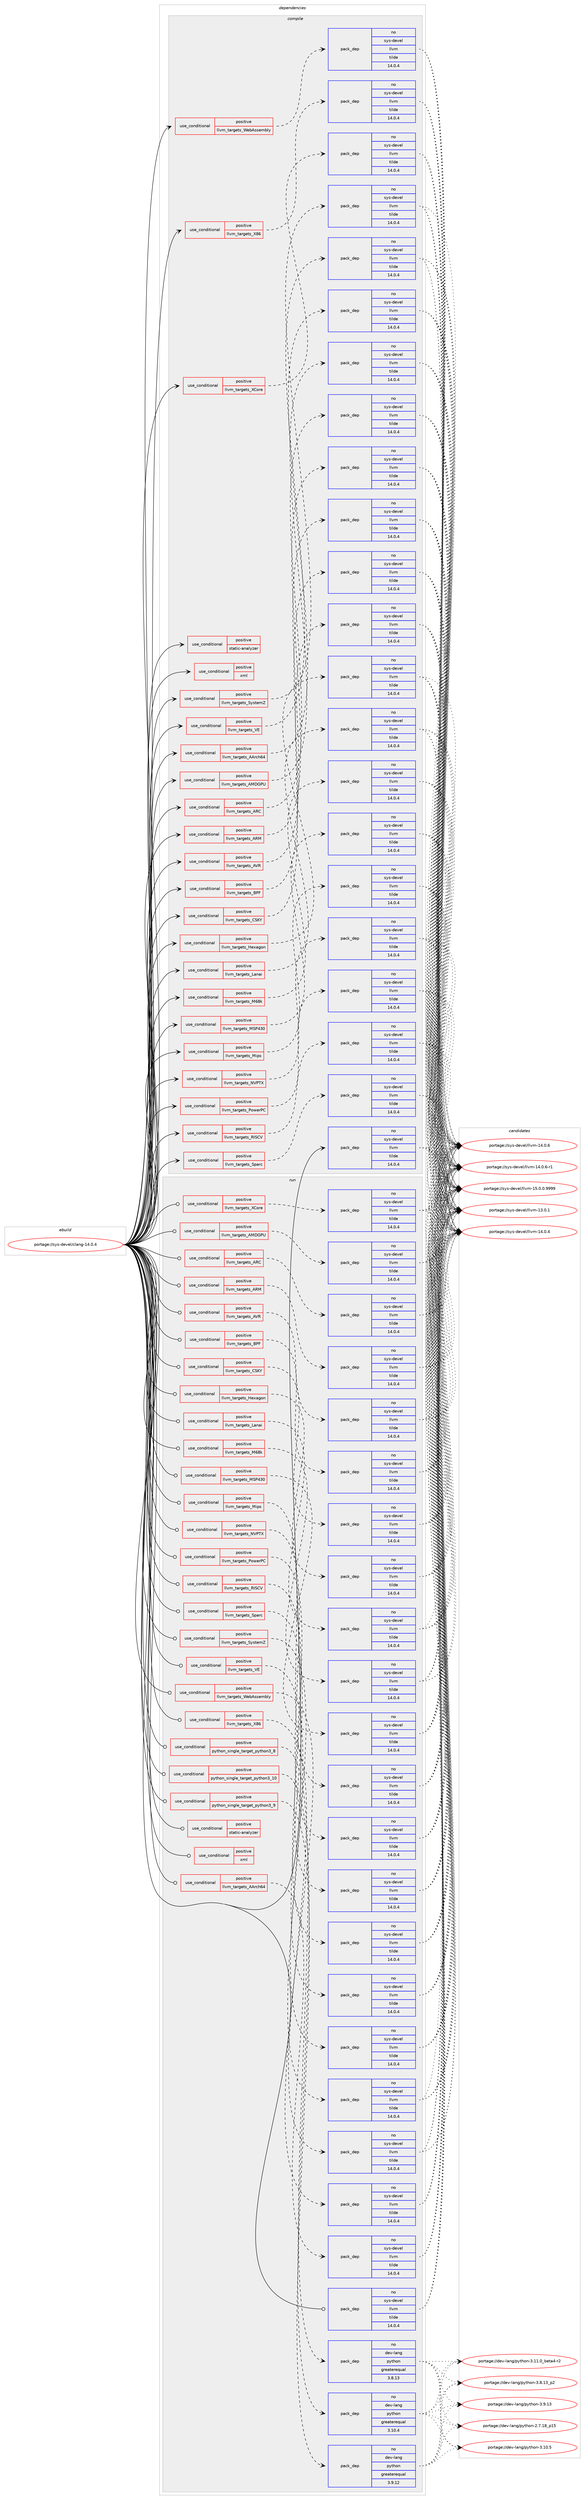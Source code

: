 digraph prolog {

# *************
# Graph options
# *************

newrank=true;
concentrate=true;
compound=true;
graph [rankdir=LR,fontname=Helvetica,fontsize=10,ranksep=1.5];#, ranksep=2.5, nodesep=0.2];
edge  [arrowhead=vee];
node  [fontname=Helvetica,fontsize=10];

# **********
# The ebuild
# **********

subgraph cluster_leftcol {
color=gray;
label=<<i>ebuild</i>>;
id [label="portage://sys-devel/clang-14.0.4", color=red, width=4, href="../sys-devel/clang-14.0.4.svg"];
}

# ****************
# The dependencies
# ****************

subgraph cluster_midcol {
color=gray;
label=<<i>dependencies</i>>;
subgraph cluster_compile {
fillcolor="#eeeeee";
style=filled;
label=<<i>compile</i>>;
subgraph cond91 {
dependency171 [label=<<TABLE BORDER="0" CELLBORDER="1" CELLSPACING="0" CELLPADDING="4"><TR><TD ROWSPAN="3" CELLPADDING="10">use_conditional</TD></TR><TR><TD>positive</TD></TR><TR><TD>llvm_targets_AArch64</TD></TR></TABLE>>, shape=none, color=red];
subgraph pack80 {
dependency172 [label=<<TABLE BORDER="0" CELLBORDER="1" CELLSPACING="0" CELLPADDING="4" WIDTH="220"><TR><TD ROWSPAN="6" CELLPADDING="30">pack_dep</TD></TR><TR><TD WIDTH="110">no</TD></TR><TR><TD>sys-devel</TD></TR><TR><TD>llvm</TD></TR><TR><TD>tilde</TD></TR><TR><TD>14.0.4</TD></TR></TABLE>>, shape=none, color=blue];
}
dependency171:e -> dependency172:w [weight=20,style="dashed",arrowhead="vee"];
}
id:e -> dependency171:w [weight=20,style="solid",arrowhead="vee"];
subgraph cond92 {
dependency173 [label=<<TABLE BORDER="0" CELLBORDER="1" CELLSPACING="0" CELLPADDING="4"><TR><TD ROWSPAN="3" CELLPADDING="10">use_conditional</TD></TR><TR><TD>positive</TD></TR><TR><TD>llvm_targets_AMDGPU</TD></TR></TABLE>>, shape=none, color=red];
subgraph pack81 {
dependency174 [label=<<TABLE BORDER="0" CELLBORDER="1" CELLSPACING="0" CELLPADDING="4" WIDTH="220"><TR><TD ROWSPAN="6" CELLPADDING="30">pack_dep</TD></TR><TR><TD WIDTH="110">no</TD></TR><TR><TD>sys-devel</TD></TR><TR><TD>llvm</TD></TR><TR><TD>tilde</TD></TR><TR><TD>14.0.4</TD></TR></TABLE>>, shape=none, color=blue];
}
dependency173:e -> dependency174:w [weight=20,style="dashed",arrowhead="vee"];
}
id:e -> dependency173:w [weight=20,style="solid",arrowhead="vee"];
subgraph cond93 {
dependency175 [label=<<TABLE BORDER="0" CELLBORDER="1" CELLSPACING="0" CELLPADDING="4"><TR><TD ROWSPAN="3" CELLPADDING="10">use_conditional</TD></TR><TR><TD>positive</TD></TR><TR><TD>llvm_targets_ARC</TD></TR></TABLE>>, shape=none, color=red];
subgraph pack82 {
dependency176 [label=<<TABLE BORDER="0" CELLBORDER="1" CELLSPACING="0" CELLPADDING="4" WIDTH="220"><TR><TD ROWSPAN="6" CELLPADDING="30">pack_dep</TD></TR><TR><TD WIDTH="110">no</TD></TR><TR><TD>sys-devel</TD></TR><TR><TD>llvm</TD></TR><TR><TD>tilde</TD></TR><TR><TD>14.0.4</TD></TR></TABLE>>, shape=none, color=blue];
}
dependency175:e -> dependency176:w [weight=20,style="dashed",arrowhead="vee"];
}
id:e -> dependency175:w [weight=20,style="solid",arrowhead="vee"];
subgraph cond94 {
dependency177 [label=<<TABLE BORDER="0" CELLBORDER="1" CELLSPACING="0" CELLPADDING="4"><TR><TD ROWSPAN="3" CELLPADDING="10">use_conditional</TD></TR><TR><TD>positive</TD></TR><TR><TD>llvm_targets_ARM</TD></TR></TABLE>>, shape=none, color=red];
subgraph pack83 {
dependency178 [label=<<TABLE BORDER="0" CELLBORDER="1" CELLSPACING="0" CELLPADDING="4" WIDTH="220"><TR><TD ROWSPAN="6" CELLPADDING="30">pack_dep</TD></TR><TR><TD WIDTH="110">no</TD></TR><TR><TD>sys-devel</TD></TR><TR><TD>llvm</TD></TR><TR><TD>tilde</TD></TR><TR><TD>14.0.4</TD></TR></TABLE>>, shape=none, color=blue];
}
dependency177:e -> dependency178:w [weight=20,style="dashed",arrowhead="vee"];
}
id:e -> dependency177:w [weight=20,style="solid",arrowhead="vee"];
subgraph cond95 {
dependency179 [label=<<TABLE BORDER="0" CELLBORDER="1" CELLSPACING="0" CELLPADDING="4"><TR><TD ROWSPAN="3" CELLPADDING="10">use_conditional</TD></TR><TR><TD>positive</TD></TR><TR><TD>llvm_targets_AVR</TD></TR></TABLE>>, shape=none, color=red];
subgraph pack84 {
dependency180 [label=<<TABLE BORDER="0" CELLBORDER="1" CELLSPACING="0" CELLPADDING="4" WIDTH="220"><TR><TD ROWSPAN="6" CELLPADDING="30">pack_dep</TD></TR><TR><TD WIDTH="110">no</TD></TR><TR><TD>sys-devel</TD></TR><TR><TD>llvm</TD></TR><TR><TD>tilde</TD></TR><TR><TD>14.0.4</TD></TR></TABLE>>, shape=none, color=blue];
}
dependency179:e -> dependency180:w [weight=20,style="dashed",arrowhead="vee"];
}
id:e -> dependency179:w [weight=20,style="solid",arrowhead="vee"];
subgraph cond96 {
dependency181 [label=<<TABLE BORDER="0" CELLBORDER="1" CELLSPACING="0" CELLPADDING="4"><TR><TD ROWSPAN="3" CELLPADDING="10">use_conditional</TD></TR><TR><TD>positive</TD></TR><TR><TD>llvm_targets_BPF</TD></TR></TABLE>>, shape=none, color=red];
subgraph pack85 {
dependency182 [label=<<TABLE BORDER="0" CELLBORDER="1" CELLSPACING="0" CELLPADDING="4" WIDTH="220"><TR><TD ROWSPAN="6" CELLPADDING="30">pack_dep</TD></TR><TR><TD WIDTH="110">no</TD></TR><TR><TD>sys-devel</TD></TR><TR><TD>llvm</TD></TR><TR><TD>tilde</TD></TR><TR><TD>14.0.4</TD></TR></TABLE>>, shape=none, color=blue];
}
dependency181:e -> dependency182:w [weight=20,style="dashed",arrowhead="vee"];
}
id:e -> dependency181:w [weight=20,style="solid",arrowhead="vee"];
subgraph cond97 {
dependency183 [label=<<TABLE BORDER="0" CELLBORDER="1" CELLSPACING="0" CELLPADDING="4"><TR><TD ROWSPAN="3" CELLPADDING="10">use_conditional</TD></TR><TR><TD>positive</TD></TR><TR><TD>llvm_targets_CSKY</TD></TR></TABLE>>, shape=none, color=red];
subgraph pack86 {
dependency184 [label=<<TABLE BORDER="0" CELLBORDER="1" CELLSPACING="0" CELLPADDING="4" WIDTH="220"><TR><TD ROWSPAN="6" CELLPADDING="30">pack_dep</TD></TR><TR><TD WIDTH="110">no</TD></TR><TR><TD>sys-devel</TD></TR><TR><TD>llvm</TD></TR><TR><TD>tilde</TD></TR><TR><TD>14.0.4</TD></TR></TABLE>>, shape=none, color=blue];
}
dependency183:e -> dependency184:w [weight=20,style="dashed",arrowhead="vee"];
}
id:e -> dependency183:w [weight=20,style="solid",arrowhead="vee"];
subgraph cond98 {
dependency185 [label=<<TABLE BORDER="0" CELLBORDER="1" CELLSPACING="0" CELLPADDING="4"><TR><TD ROWSPAN="3" CELLPADDING="10">use_conditional</TD></TR><TR><TD>positive</TD></TR><TR><TD>llvm_targets_Hexagon</TD></TR></TABLE>>, shape=none, color=red];
subgraph pack87 {
dependency186 [label=<<TABLE BORDER="0" CELLBORDER="1" CELLSPACING="0" CELLPADDING="4" WIDTH="220"><TR><TD ROWSPAN="6" CELLPADDING="30">pack_dep</TD></TR><TR><TD WIDTH="110">no</TD></TR><TR><TD>sys-devel</TD></TR><TR><TD>llvm</TD></TR><TR><TD>tilde</TD></TR><TR><TD>14.0.4</TD></TR></TABLE>>, shape=none, color=blue];
}
dependency185:e -> dependency186:w [weight=20,style="dashed",arrowhead="vee"];
}
id:e -> dependency185:w [weight=20,style="solid",arrowhead="vee"];
subgraph cond99 {
dependency187 [label=<<TABLE BORDER="0" CELLBORDER="1" CELLSPACING="0" CELLPADDING="4"><TR><TD ROWSPAN="3" CELLPADDING="10">use_conditional</TD></TR><TR><TD>positive</TD></TR><TR><TD>llvm_targets_Lanai</TD></TR></TABLE>>, shape=none, color=red];
subgraph pack88 {
dependency188 [label=<<TABLE BORDER="0" CELLBORDER="1" CELLSPACING="0" CELLPADDING="4" WIDTH="220"><TR><TD ROWSPAN="6" CELLPADDING="30">pack_dep</TD></TR><TR><TD WIDTH="110">no</TD></TR><TR><TD>sys-devel</TD></TR><TR><TD>llvm</TD></TR><TR><TD>tilde</TD></TR><TR><TD>14.0.4</TD></TR></TABLE>>, shape=none, color=blue];
}
dependency187:e -> dependency188:w [weight=20,style="dashed",arrowhead="vee"];
}
id:e -> dependency187:w [weight=20,style="solid",arrowhead="vee"];
subgraph cond100 {
dependency189 [label=<<TABLE BORDER="0" CELLBORDER="1" CELLSPACING="0" CELLPADDING="4"><TR><TD ROWSPAN="3" CELLPADDING="10">use_conditional</TD></TR><TR><TD>positive</TD></TR><TR><TD>llvm_targets_M68k</TD></TR></TABLE>>, shape=none, color=red];
subgraph pack89 {
dependency190 [label=<<TABLE BORDER="0" CELLBORDER="1" CELLSPACING="0" CELLPADDING="4" WIDTH="220"><TR><TD ROWSPAN="6" CELLPADDING="30">pack_dep</TD></TR><TR><TD WIDTH="110">no</TD></TR><TR><TD>sys-devel</TD></TR><TR><TD>llvm</TD></TR><TR><TD>tilde</TD></TR><TR><TD>14.0.4</TD></TR></TABLE>>, shape=none, color=blue];
}
dependency189:e -> dependency190:w [weight=20,style="dashed",arrowhead="vee"];
}
id:e -> dependency189:w [weight=20,style="solid",arrowhead="vee"];
subgraph cond101 {
dependency191 [label=<<TABLE BORDER="0" CELLBORDER="1" CELLSPACING="0" CELLPADDING="4"><TR><TD ROWSPAN="3" CELLPADDING="10">use_conditional</TD></TR><TR><TD>positive</TD></TR><TR><TD>llvm_targets_MSP430</TD></TR></TABLE>>, shape=none, color=red];
subgraph pack90 {
dependency192 [label=<<TABLE BORDER="0" CELLBORDER="1" CELLSPACING="0" CELLPADDING="4" WIDTH="220"><TR><TD ROWSPAN="6" CELLPADDING="30">pack_dep</TD></TR><TR><TD WIDTH="110">no</TD></TR><TR><TD>sys-devel</TD></TR><TR><TD>llvm</TD></TR><TR><TD>tilde</TD></TR><TR><TD>14.0.4</TD></TR></TABLE>>, shape=none, color=blue];
}
dependency191:e -> dependency192:w [weight=20,style="dashed",arrowhead="vee"];
}
id:e -> dependency191:w [weight=20,style="solid",arrowhead="vee"];
subgraph cond102 {
dependency193 [label=<<TABLE BORDER="0" CELLBORDER="1" CELLSPACING="0" CELLPADDING="4"><TR><TD ROWSPAN="3" CELLPADDING="10">use_conditional</TD></TR><TR><TD>positive</TD></TR><TR><TD>llvm_targets_Mips</TD></TR></TABLE>>, shape=none, color=red];
subgraph pack91 {
dependency194 [label=<<TABLE BORDER="0" CELLBORDER="1" CELLSPACING="0" CELLPADDING="4" WIDTH="220"><TR><TD ROWSPAN="6" CELLPADDING="30">pack_dep</TD></TR><TR><TD WIDTH="110">no</TD></TR><TR><TD>sys-devel</TD></TR><TR><TD>llvm</TD></TR><TR><TD>tilde</TD></TR><TR><TD>14.0.4</TD></TR></TABLE>>, shape=none, color=blue];
}
dependency193:e -> dependency194:w [weight=20,style="dashed",arrowhead="vee"];
}
id:e -> dependency193:w [weight=20,style="solid",arrowhead="vee"];
subgraph cond103 {
dependency195 [label=<<TABLE BORDER="0" CELLBORDER="1" CELLSPACING="0" CELLPADDING="4"><TR><TD ROWSPAN="3" CELLPADDING="10">use_conditional</TD></TR><TR><TD>positive</TD></TR><TR><TD>llvm_targets_NVPTX</TD></TR></TABLE>>, shape=none, color=red];
subgraph pack92 {
dependency196 [label=<<TABLE BORDER="0" CELLBORDER="1" CELLSPACING="0" CELLPADDING="4" WIDTH="220"><TR><TD ROWSPAN="6" CELLPADDING="30">pack_dep</TD></TR><TR><TD WIDTH="110">no</TD></TR><TR><TD>sys-devel</TD></TR><TR><TD>llvm</TD></TR><TR><TD>tilde</TD></TR><TR><TD>14.0.4</TD></TR></TABLE>>, shape=none, color=blue];
}
dependency195:e -> dependency196:w [weight=20,style="dashed",arrowhead="vee"];
}
id:e -> dependency195:w [weight=20,style="solid",arrowhead="vee"];
subgraph cond104 {
dependency197 [label=<<TABLE BORDER="0" CELLBORDER="1" CELLSPACING="0" CELLPADDING="4"><TR><TD ROWSPAN="3" CELLPADDING="10">use_conditional</TD></TR><TR><TD>positive</TD></TR><TR><TD>llvm_targets_PowerPC</TD></TR></TABLE>>, shape=none, color=red];
subgraph pack93 {
dependency198 [label=<<TABLE BORDER="0" CELLBORDER="1" CELLSPACING="0" CELLPADDING="4" WIDTH="220"><TR><TD ROWSPAN="6" CELLPADDING="30">pack_dep</TD></TR><TR><TD WIDTH="110">no</TD></TR><TR><TD>sys-devel</TD></TR><TR><TD>llvm</TD></TR><TR><TD>tilde</TD></TR><TR><TD>14.0.4</TD></TR></TABLE>>, shape=none, color=blue];
}
dependency197:e -> dependency198:w [weight=20,style="dashed",arrowhead="vee"];
}
id:e -> dependency197:w [weight=20,style="solid",arrowhead="vee"];
subgraph cond105 {
dependency199 [label=<<TABLE BORDER="0" CELLBORDER="1" CELLSPACING="0" CELLPADDING="4"><TR><TD ROWSPAN="3" CELLPADDING="10">use_conditional</TD></TR><TR><TD>positive</TD></TR><TR><TD>llvm_targets_RISCV</TD></TR></TABLE>>, shape=none, color=red];
subgraph pack94 {
dependency200 [label=<<TABLE BORDER="0" CELLBORDER="1" CELLSPACING="0" CELLPADDING="4" WIDTH="220"><TR><TD ROWSPAN="6" CELLPADDING="30">pack_dep</TD></TR><TR><TD WIDTH="110">no</TD></TR><TR><TD>sys-devel</TD></TR><TR><TD>llvm</TD></TR><TR><TD>tilde</TD></TR><TR><TD>14.0.4</TD></TR></TABLE>>, shape=none, color=blue];
}
dependency199:e -> dependency200:w [weight=20,style="dashed",arrowhead="vee"];
}
id:e -> dependency199:w [weight=20,style="solid",arrowhead="vee"];
subgraph cond106 {
dependency201 [label=<<TABLE BORDER="0" CELLBORDER="1" CELLSPACING="0" CELLPADDING="4"><TR><TD ROWSPAN="3" CELLPADDING="10">use_conditional</TD></TR><TR><TD>positive</TD></TR><TR><TD>llvm_targets_Sparc</TD></TR></TABLE>>, shape=none, color=red];
subgraph pack95 {
dependency202 [label=<<TABLE BORDER="0" CELLBORDER="1" CELLSPACING="0" CELLPADDING="4" WIDTH="220"><TR><TD ROWSPAN="6" CELLPADDING="30">pack_dep</TD></TR><TR><TD WIDTH="110">no</TD></TR><TR><TD>sys-devel</TD></TR><TR><TD>llvm</TD></TR><TR><TD>tilde</TD></TR><TR><TD>14.0.4</TD></TR></TABLE>>, shape=none, color=blue];
}
dependency201:e -> dependency202:w [weight=20,style="dashed",arrowhead="vee"];
}
id:e -> dependency201:w [weight=20,style="solid",arrowhead="vee"];
subgraph cond107 {
dependency203 [label=<<TABLE BORDER="0" CELLBORDER="1" CELLSPACING="0" CELLPADDING="4"><TR><TD ROWSPAN="3" CELLPADDING="10">use_conditional</TD></TR><TR><TD>positive</TD></TR><TR><TD>llvm_targets_SystemZ</TD></TR></TABLE>>, shape=none, color=red];
subgraph pack96 {
dependency204 [label=<<TABLE BORDER="0" CELLBORDER="1" CELLSPACING="0" CELLPADDING="4" WIDTH="220"><TR><TD ROWSPAN="6" CELLPADDING="30">pack_dep</TD></TR><TR><TD WIDTH="110">no</TD></TR><TR><TD>sys-devel</TD></TR><TR><TD>llvm</TD></TR><TR><TD>tilde</TD></TR><TR><TD>14.0.4</TD></TR></TABLE>>, shape=none, color=blue];
}
dependency203:e -> dependency204:w [weight=20,style="dashed",arrowhead="vee"];
}
id:e -> dependency203:w [weight=20,style="solid",arrowhead="vee"];
subgraph cond108 {
dependency205 [label=<<TABLE BORDER="0" CELLBORDER="1" CELLSPACING="0" CELLPADDING="4"><TR><TD ROWSPAN="3" CELLPADDING="10">use_conditional</TD></TR><TR><TD>positive</TD></TR><TR><TD>llvm_targets_VE</TD></TR></TABLE>>, shape=none, color=red];
subgraph pack97 {
dependency206 [label=<<TABLE BORDER="0" CELLBORDER="1" CELLSPACING="0" CELLPADDING="4" WIDTH="220"><TR><TD ROWSPAN="6" CELLPADDING="30">pack_dep</TD></TR><TR><TD WIDTH="110">no</TD></TR><TR><TD>sys-devel</TD></TR><TR><TD>llvm</TD></TR><TR><TD>tilde</TD></TR><TR><TD>14.0.4</TD></TR></TABLE>>, shape=none, color=blue];
}
dependency205:e -> dependency206:w [weight=20,style="dashed",arrowhead="vee"];
}
id:e -> dependency205:w [weight=20,style="solid",arrowhead="vee"];
subgraph cond109 {
dependency207 [label=<<TABLE BORDER="0" CELLBORDER="1" CELLSPACING="0" CELLPADDING="4"><TR><TD ROWSPAN="3" CELLPADDING="10">use_conditional</TD></TR><TR><TD>positive</TD></TR><TR><TD>llvm_targets_WebAssembly</TD></TR></TABLE>>, shape=none, color=red];
subgraph pack98 {
dependency208 [label=<<TABLE BORDER="0" CELLBORDER="1" CELLSPACING="0" CELLPADDING="4" WIDTH="220"><TR><TD ROWSPAN="6" CELLPADDING="30">pack_dep</TD></TR><TR><TD WIDTH="110">no</TD></TR><TR><TD>sys-devel</TD></TR><TR><TD>llvm</TD></TR><TR><TD>tilde</TD></TR><TR><TD>14.0.4</TD></TR></TABLE>>, shape=none, color=blue];
}
dependency207:e -> dependency208:w [weight=20,style="dashed",arrowhead="vee"];
}
id:e -> dependency207:w [weight=20,style="solid",arrowhead="vee"];
subgraph cond110 {
dependency209 [label=<<TABLE BORDER="0" CELLBORDER="1" CELLSPACING="0" CELLPADDING="4"><TR><TD ROWSPAN="3" CELLPADDING="10">use_conditional</TD></TR><TR><TD>positive</TD></TR><TR><TD>llvm_targets_X86</TD></TR></TABLE>>, shape=none, color=red];
subgraph pack99 {
dependency210 [label=<<TABLE BORDER="0" CELLBORDER="1" CELLSPACING="0" CELLPADDING="4" WIDTH="220"><TR><TD ROWSPAN="6" CELLPADDING="30">pack_dep</TD></TR><TR><TD WIDTH="110">no</TD></TR><TR><TD>sys-devel</TD></TR><TR><TD>llvm</TD></TR><TR><TD>tilde</TD></TR><TR><TD>14.0.4</TD></TR></TABLE>>, shape=none, color=blue];
}
dependency209:e -> dependency210:w [weight=20,style="dashed",arrowhead="vee"];
}
id:e -> dependency209:w [weight=20,style="solid",arrowhead="vee"];
subgraph cond111 {
dependency211 [label=<<TABLE BORDER="0" CELLBORDER="1" CELLSPACING="0" CELLPADDING="4"><TR><TD ROWSPAN="3" CELLPADDING="10">use_conditional</TD></TR><TR><TD>positive</TD></TR><TR><TD>llvm_targets_XCore</TD></TR></TABLE>>, shape=none, color=red];
subgraph pack100 {
dependency212 [label=<<TABLE BORDER="0" CELLBORDER="1" CELLSPACING="0" CELLPADDING="4" WIDTH="220"><TR><TD ROWSPAN="6" CELLPADDING="30">pack_dep</TD></TR><TR><TD WIDTH="110">no</TD></TR><TR><TD>sys-devel</TD></TR><TR><TD>llvm</TD></TR><TR><TD>tilde</TD></TR><TR><TD>14.0.4</TD></TR></TABLE>>, shape=none, color=blue];
}
dependency211:e -> dependency212:w [weight=20,style="dashed",arrowhead="vee"];
}
id:e -> dependency211:w [weight=20,style="solid",arrowhead="vee"];
subgraph cond112 {
dependency213 [label=<<TABLE BORDER="0" CELLBORDER="1" CELLSPACING="0" CELLPADDING="4"><TR><TD ROWSPAN="3" CELLPADDING="10">use_conditional</TD></TR><TR><TD>positive</TD></TR><TR><TD>static-analyzer</TD></TR></TABLE>>, shape=none, color=red];
# *** BEGIN UNKNOWN DEPENDENCY TYPE (TODO) ***
# dependency213 -> package_dependency(portage://sys-devel/clang-14.0.4,install,no,dev-lang,perl,none,[,,],any_different_slot,[])
# *** END UNKNOWN DEPENDENCY TYPE (TODO) ***

}
id:e -> dependency213:w [weight=20,style="solid",arrowhead="vee"];
subgraph cond113 {
dependency214 [label=<<TABLE BORDER="0" CELLBORDER="1" CELLSPACING="0" CELLPADDING="4"><TR><TD ROWSPAN="3" CELLPADDING="10">use_conditional</TD></TR><TR><TD>positive</TD></TR><TR><TD>xml</TD></TR></TABLE>>, shape=none, color=red];
# *** BEGIN UNKNOWN DEPENDENCY TYPE (TODO) ***
# dependency214 -> package_dependency(portage://sys-devel/clang-14.0.4,install,no,dev-libs,libxml2,none,[,,],[slot(2),equal],[use(optenable(abi_x86_32),negative),use(optenable(abi_x86_64),negative),use(optenable(abi_x86_x32),negative),use(optenable(abi_mips_n32),negative),use(optenable(abi_mips_n64),negative),use(optenable(abi_mips_o32),negative),use(optenable(abi_s390_32),negative),use(optenable(abi_s390_64),negative)])
# *** END UNKNOWN DEPENDENCY TYPE (TODO) ***

}
id:e -> dependency214:w [weight=20,style="solid",arrowhead="vee"];
subgraph pack101 {
dependency215 [label=<<TABLE BORDER="0" CELLBORDER="1" CELLSPACING="0" CELLPADDING="4" WIDTH="220"><TR><TD ROWSPAN="6" CELLPADDING="30">pack_dep</TD></TR><TR><TD WIDTH="110">no</TD></TR><TR><TD>sys-devel</TD></TR><TR><TD>llvm</TD></TR><TR><TD>tilde</TD></TR><TR><TD>14.0.4</TD></TR></TABLE>>, shape=none, color=blue];
}
id:e -> dependency215:w [weight=20,style="solid",arrowhead="vee"];
# *** BEGIN UNKNOWN DEPENDENCY TYPE (TODO) ***
# id -> package_dependency(portage://sys-devel/clang-14.0.4,install,strong,sys-devel,llvm,none,[,,],[slot(0)],[])
# *** END UNKNOWN DEPENDENCY TYPE (TODO) ***

}
subgraph cluster_compileandrun {
fillcolor="#eeeeee";
style=filled;
label=<<i>compile and run</i>>;
}
subgraph cluster_run {
fillcolor="#eeeeee";
style=filled;
label=<<i>run</i>>;
subgraph cond114 {
dependency216 [label=<<TABLE BORDER="0" CELLBORDER="1" CELLSPACING="0" CELLPADDING="4"><TR><TD ROWSPAN="3" CELLPADDING="10">use_conditional</TD></TR><TR><TD>positive</TD></TR><TR><TD>llvm_targets_AArch64</TD></TR></TABLE>>, shape=none, color=red];
subgraph pack102 {
dependency217 [label=<<TABLE BORDER="0" CELLBORDER="1" CELLSPACING="0" CELLPADDING="4" WIDTH="220"><TR><TD ROWSPAN="6" CELLPADDING="30">pack_dep</TD></TR><TR><TD WIDTH="110">no</TD></TR><TR><TD>sys-devel</TD></TR><TR><TD>llvm</TD></TR><TR><TD>tilde</TD></TR><TR><TD>14.0.4</TD></TR></TABLE>>, shape=none, color=blue];
}
dependency216:e -> dependency217:w [weight=20,style="dashed",arrowhead="vee"];
}
id:e -> dependency216:w [weight=20,style="solid",arrowhead="odot"];
subgraph cond115 {
dependency218 [label=<<TABLE BORDER="0" CELLBORDER="1" CELLSPACING="0" CELLPADDING="4"><TR><TD ROWSPAN="3" CELLPADDING="10">use_conditional</TD></TR><TR><TD>positive</TD></TR><TR><TD>llvm_targets_AMDGPU</TD></TR></TABLE>>, shape=none, color=red];
subgraph pack103 {
dependency219 [label=<<TABLE BORDER="0" CELLBORDER="1" CELLSPACING="0" CELLPADDING="4" WIDTH="220"><TR><TD ROWSPAN="6" CELLPADDING="30">pack_dep</TD></TR><TR><TD WIDTH="110">no</TD></TR><TR><TD>sys-devel</TD></TR><TR><TD>llvm</TD></TR><TR><TD>tilde</TD></TR><TR><TD>14.0.4</TD></TR></TABLE>>, shape=none, color=blue];
}
dependency218:e -> dependency219:w [weight=20,style="dashed",arrowhead="vee"];
}
id:e -> dependency218:w [weight=20,style="solid",arrowhead="odot"];
subgraph cond116 {
dependency220 [label=<<TABLE BORDER="0" CELLBORDER="1" CELLSPACING="0" CELLPADDING="4"><TR><TD ROWSPAN="3" CELLPADDING="10">use_conditional</TD></TR><TR><TD>positive</TD></TR><TR><TD>llvm_targets_ARC</TD></TR></TABLE>>, shape=none, color=red];
subgraph pack104 {
dependency221 [label=<<TABLE BORDER="0" CELLBORDER="1" CELLSPACING="0" CELLPADDING="4" WIDTH="220"><TR><TD ROWSPAN="6" CELLPADDING="30">pack_dep</TD></TR><TR><TD WIDTH="110">no</TD></TR><TR><TD>sys-devel</TD></TR><TR><TD>llvm</TD></TR><TR><TD>tilde</TD></TR><TR><TD>14.0.4</TD></TR></TABLE>>, shape=none, color=blue];
}
dependency220:e -> dependency221:w [weight=20,style="dashed",arrowhead="vee"];
}
id:e -> dependency220:w [weight=20,style="solid",arrowhead="odot"];
subgraph cond117 {
dependency222 [label=<<TABLE BORDER="0" CELLBORDER="1" CELLSPACING="0" CELLPADDING="4"><TR><TD ROWSPAN="3" CELLPADDING="10">use_conditional</TD></TR><TR><TD>positive</TD></TR><TR><TD>llvm_targets_ARM</TD></TR></TABLE>>, shape=none, color=red];
subgraph pack105 {
dependency223 [label=<<TABLE BORDER="0" CELLBORDER="1" CELLSPACING="0" CELLPADDING="4" WIDTH="220"><TR><TD ROWSPAN="6" CELLPADDING="30">pack_dep</TD></TR><TR><TD WIDTH="110">no</TD></TR><TR><TD>sys-devel</TD></TR><TR><TD>llvm</TD></TR><TR><TD>tilde</TD></TR><TR><TD>14.0.4</TD></TR></TABLE>>, shape=none, color=blue];
}
dependency222:e -> dependency223:w [weight=20,style="dashed",arrowhead="vee"];
}
id:e -> dependency222:w [weight=20,style="solid",arrowhead="odot"];
subgraph cond118 {
dependency224 [label=<<TABLE BORDER="0" CELLBORDER="1" CELLSPACING="0" CELLPADDING="4"><TR><TD ROWSPAN="3" CELLPADDING="10">use_conditional</TD></TR><TR><TD>positive</TD></TR><TR><TD>llvm_targets_AVR</TD></TR></TABLE>>, shape=none, color=red];
subgraph pack106 {
dependency225 [label=<<TABLE BORDER="0" CELLBORDER="1" CELLSPACING="0" CELLPADDING="4" WIDTH="220"><TR><TD ROWSPAN="6" CELLPADDING="30">pack_dep</TD></TR><TR><TD WIDTH="110">no</TD></TR><TR><TD>sys-devel</TD></TR><TR><TD>llvm</TD></TR><TR><TD>tilde</TD></TR><TR><TD>14.0.4</TD></TR></TABLE>>, shape=none, color=blue];
}
dependency224:e -> dependency225:w [weight=20,style="dashed",arrowhead="vee"];
}
id:e -> dependency224:w [weight=20,style="solid",arrowhead="odot"];
subgraph cond119 {
dependency226 [label=<<TABLE BORDER="0" CELLBORDER="1" CELLSPACING="0" CELLPADDING="4"><TR><TD ROWSPAN="3" CELLPADDING="10">use_conditional</TD></TR><TR><TD>positive</TD></TR><TR><TD>llvm_targets_BPF</TD></TR></TABLE>>, shape=none, color=red];
subgraph pack107 {
dependency227 [label=<<TABLE BORDER="0" CELLBORDER="1" CELLSPACING="0" CELLPADDING="4" WIDTH="220"><TR><TD ROWSPAN="6" CELLPADDING="30">pack_dep</TD></TR><TR><TD WIDTH="110">no</TD></TR><TR><TD>sys-devel</TD></TR><TR><TD>llvm</TD></TR><TR><TD>tilde</TD></TR><TR><TD>14.0.4</TD></TR></TABLE>>, shape=none, color=blue];
}
dependency226:e -> dependency227:w [weight=20,style="dashed",arrowhead="vee"];
}
id:e -> dependency226:w [weight=20,style="solid",arrowhead="odot"];
subgraph cond120 {
dependency228 [label=<<TABLE BORDER="0" CELLBORDER="1" CELLSPACING="0" CELLPADDING="4"><TR><TD ROWSPAN="3" CELLPADDING="10">use_conditional</TD></TR><TR><TD>positive</TD></TR><TR><TD>llvm_targets_CSKY</TD></TR></TABLE>>, shape=none, color=red];
subgraph pack108 {
dependency229 [label=<<TABLE BORDER="0" CELLBORDER="1" CELLSPACING="0" CELLPADDING="4" WIDTH="220"><TR><TD ROWSPAN="6" CELLPADDING="30">pack_dep</TD></TR><TR><TD WIDTH="110">no</TD></TR><TR><TD>sys-devel</TD></TR><TR><TD>llvm</TD></TR><TR><TD>tilde</TD></TR><TR><TD>14.0.4</TD></TR></TABLE>>, shape=none, color=blue];
}
dependency228:e -> dependency229:w [weight=20,style="dashed",arrowhead="vee"];
}
id:e -> dependency228:w [weight=20,style="solid",arrowhead="odot"];
subgraph cond121 {
dependency230 [label=<<TABLE BORDER="0" CELLBORDER="1" CELLSPACING="0" CELLPADDING="4"><TR><TD ROWSPAN="3" CELLPADDING="10">use_conditional</TD></TR><TR><TD>positive</TD></TR><TR><TD>llvm_targets_Hexagon</TD></TR></TABLE>>, shape=none, color=red];
subgraph pack109 {
dependency231 [label=<<TABLE BORDER="0" CELLBORDER="1" CELLSPACING="0" CELLPADDING="4" WIDTH="220"><TR><TD ROWSPAN="6" CELLPADDING="30">pack_dep</TD></TR><TR><TD WIDTH="110">no</TD></TR><TR><TD>sys-devel</TD></TR><TR><TD>llvm</TD></TR><TR><TD>tilde</TD></TR><TR><TD>14.0.4</TD></TR></TABLE>>, shape=none, color=blue];
}
dependency230:e -> dependency231:w [weight=20,style="dashed",arrowhead="vee"];
}
id:e -> dependency230:w [weight=20,style="solid",arrowhead="odot"];
subgraph cond122 {
dependency232 [label=<<TABLE BORDER="0" CELLBORDER="1" CELLSPACING="0" CELLPADDING="4"><TR><TD ROWSPAN="3" CELLPADDING="10">use_conditional</TD></TR><TR><TD>positive</TD></TR><TR><TD>llvm_targets_Lanai</TD></TR></TABLE>>, shape=none, color=red];
subgraph pack110 {
dependency233 [label=<<TABLE BORDER="0" CELLBORDER="1" CELLSPACING="0" CELLPADDING="4" WIDTH="220"><TR><TD ROWSPAN="6" CELLPADDING="30">pack_dep</TD></TR><TR><TD WIDTH="110">no</TD></TR><TR><TD>sys-devel</TD></TR><TR><TD>llvm</TD></TR><TR><TD>tilde</TD></TR><TR><TD>14.0.4</TD></TR></TABLE>>, shape=none, color=blue];
}
dependency232:e -> dependency233:w [weight=20,style="dashed",arrowhead="vee"];
}
id:e -> dependency232:w [weight=20,style="solid",arrowhead="odot"];
subgraph cond123 {
dependency234 [label=<<TABLE BORDER="0" CELLBORDER="1" CELLSPACING="0" CELLPADDING="4"><TR><TD ROWSPAN="3" CELLPADDING="10">use_conditional</TD></TR><TR><TD>positive</TD></TR><TR><TD>llvm_targets_M68k</TD></TR></TABLE>>, shape=none, color=red];
subgraph pack111 {
dependency235 [label=<<TABLE BORDER="0" CELLBORDER="1" CELLSPACING="0" CELLPADDING="4" WIDTH="220"><TR><TD ROWSPAN="6" CELLPADDING="30">pack_dep</TD></TR><TR><TD WIDTH="110">no</TD></TR><TR><TD>sys-devel</TD></TR><TR><TD>llvm</TD></TR><TR><TD>tilde</TD></TR><TR><TD>14.0.4</TD></TR></TABLE>>, shape=none, color=blue];
}
dependency234:e -> dependency235:w [weight=20,style="dashed",arrowhead="vee"];
}
id:e -> dependency234:w [weight=20,style="solid",arrowhead="odot"];
subgraph cond124 {
dependency236 [label=<<TABLE BORDER="0" CELLBORDER="1" CELLSPACING="0" CELLPADDING="4"><TR><TD ROWSPAN="3" CELLPADDING="10">use_conditional</TD></TR><TR><TD>positive</TD></TR><TR><TD>llvm_targets_MSP430</TD></TR></TABLE>>, shape=none, color=red];
subgraph pack112 {
dependency237 [label=<<TABLE BORDER="0" CELLBORDER="1" CELLSPACING="0" CELLPADDING="4" WIDTH="220"><TR><TD ROWSPAN="6" CELLPADDING="30">pack_dep</TD></TR><TR><TD WIDTH="110">no</TD></TR><TR><TD>sys-devel</TD></TR><TR><TD>llvm</TD></TR><TR><TD>tilde</TD></TR><TR><TD>14.0.4</TD></TR></TABLE>>, shape=none, color=blue];
}
dependency236:e -> dependency237:w [weight=20,style="dashed",arrowhead="vee"];
}
id:e -> dependency236:w [weight=20,style="solid",arrowhead="odot"];
subgraph cond125 {
dependency238 [label=<<TABLE BORDER="0" CELLBORDER="1" CELLSPACING="0" CELLPADDING="4"><TR><TD ROWSPAN="3" CELLPADDING="10">use_conditional</TD></TR><TR><TD>positive</TD></TR><TR><TD>llvm_targets_Mips</TD></TR></TABLE>>, shape=none, color=red];
subgraph pack113 {
dependency239 [label=<<TABLE BORDER="0" CELLBORDER="1" CELLSPACING="0" CELLPADDING="4" WIDTH="220"><TR><TD ROWSPAN="6" CELLPADDING="30">pack_dep</TD></TR><TR><TD WIDTH="110">no</TD></TR><TR><TD>sys-devel</TD></TR><TR><TD>llvm</TD></TR><TR><TD>tilde</TD></TR><TR><TD>14.0.4</TD></TR></TABLE>>, shape=none, color=blue];
}
dependency238:e -> dependency239:w [weight=20,style="dashed",arrowhead="vee"];
}
id:e -> dependency238:w [weight=20,style="solid",arrowhead="odot"];
subgraph cond126 {
dependency240 [label=<<TABLE BORDER="0" CELLBORDER="1" CELLSPACING="0" CELLPADDING="4"><TR><TD ROWSPAN="3" CELLPADDING="10">use_conditional</TD></TR><TR><TD>positive</TD></TR><TR><TD>llvm_targets_NVPTX</TD></TR></TABLE>>, shape=none, color=red];
subgraph pack114 {
dependency241 [label=<<TABLE BORDER="0" CELLBORDER="1" CELLSPACING="0" CELLPADDING="4" WIDTH="220"><TR><TD ROWSPAN="6" CELLPADDING="30">pack_dep</TD></TR><TR><TD WIDTH="110">no</TD></TR><TR><TD>sys-devel</TD></TR><TR><TD>llvm</TD></TR><TR><TD>tilde</TD></TR><TR><TD>14.0.4</TD></TR></TABLE>>, shape=none, color=blue];
}
dependency240:e -> dependency241:w [weight=20,style="dashed",arrowhead="vee"];
}
id:e -> dependency240:w [weight=20,style="solid",arrowhead="odot"];
subgraph cond127 {
dependency242 [label=<<TABLE BORDER="0" CELLBORDER="1" CELLSPACING="0" CELLPADDING="4"><TR><TD ROWSPAN="3" CELLPADDING="10">use_conditional</TD></TR><TR><TD>positive</TD></TR><TR><TD>llvm_targets_PowerPC</TD></TR></TABLE>>, shape=none, color=red];
subgraph pack115 {
dependency243 [label=<<TABLE BORDER="0" CELLBORDER="1" CELLSPACING="0" CELLPADDING="4" WIDTH="220"><TR><TD ROWSPAN="6" CELLPADDING="30">pack_dep</TD></TR><TR><TD WIDTH="110">no</TD></TR><TR><TD>sys-devel</TD></TR><TR><TD>llvm</TD></TR><TR><TD>tilde</TD></TR><TR><TD>14.0.4</TD></TR></TABLE>>, shape=none, color=blue];
}
dependency242:e -> dependency243:w [weight=20,style="dashed",arrowhead="vee"];
}
id:e -> dependency242:w [weight=20,style="solid",arrowhead="odot"];
subgraph cond128 {
dependency244 [label=<<TABLE BORDER="0" CELLBORDER="1" CELLSPACING="0" CELLPADDING="4"><TR><TD ROWSPAN="3" CELLPADDING="10">use_conditional</TD></TR><TR><TD>positive</TD></TR><TR><TD>llvm_targets_RISCV</TD></TR></TABLE>>, shape=none, color=red];
subgraph pack116 {
dependency245 [label=<<TABLE BORDER="0" CELLBORDER="1" CELLSPACING="0" CELLPADDING="4" WIDTH="220"><TR><TD ROWSPAN="6" CELLPADDING="30">pack_dep</TD></TR><TR><TD WIDTH="110">no</TD></TR><TR><TD>sys-devel</TD></TR><TR><TD>llvm</TD></TR><TR><TD>tilde</TD></TR><TR><TD>14.0.4</TD></TR></TABLE>>, shape=none, color=blue];
}
dependency244:e -> dependency245:w [weight=20,style="dashed",arrowhead="vee"];
}
id:e -> dependency244:w [weight=20,style="solid",arrowhead="odot"];
subgraph cond129 {
dependency246 [label=<<TABLE BORDER="0" CELLBORDER="1" CELLSPACING="0" CELLPADDING="4"><TR><TD ROWSPAN="3" CELLPADDING="10">use_conditional</TD></TR><TR><TD>positive</TD></TR><TR><TD>llvm_targets_Sparc</TD></TR></TABLE>>, shape=none, color=red];
subgraph pack117 {
dependency247 [label=<<TABLE BORDER="0" CELLBORDER="1" CELLSPACING="0" CELLPADDING="4" WIDTH="220"><TR><TD ROWSPAN="6" CELLPADDING="30">pack_dep</TD></TR><TR><TD WIDTH="110">no</TD></TR><TR><TD>sys-devel</TD></TR><TR><TD>llvm</TD></TR><TR><TD>tilde</TD></TR><TR><TD>14.0.4</TD></TR></TABLE>>, shape=none, color=blue];
}
dependency246:e -> dependency247:w [weight=20,style="dashed",arrowhead="vee"];
}
id:e -> dependency246:w [weight=20,style="solid",arrowhead="odot"];
subgraph cond130 {
dependency248 [label=<<TABLE BORDER="0" CELLBORDER="1" CELLSPACING="0" CELLPADDING="4"><TR><TD ROWSPAN="3" CELLPADDING="10">use_conditional</TD></TR><TR><TD>positive</TD></TR><TR><TD>llvm_targets_SystemZ</TD></TR></TABLE>>, shape=none, color=red];
subgraph pack118 {
dependency249 [label=<<TABLE BORDER="0" CELLBORDER="1" CELLSPACING="0" CELLPADDING="4" WIDTH="220"><TR><TD ROWSPAN="6" CELLPADDING="30">pack_dep</TD></TR><TR><TD WIDTH="110">no</TD></TR><TR><TD>sys-devel</TD></TR><TR><TD>llvm</TD></TR><TR><TD>tilde</TD></TR><TR><TD>14.0.4</TD></TR></TABLE>>, shape=none, color=blue];
}
dependency248:e -> dependency249:w [weight=20,style="dashed",arrowhead="vee"];
}
id:e -> dependency248:w [weight=20,style="solid",arrowhead="odot"];
subgraph cond131 {
dependency250 [label=<<TABLE BORDER="0" CELLBORDER="1" CELLSPACING="0" CELLPADDING="4"><TR><TD ROWSPAN="3" CELLPADDING="10">use_conditional</TD></TR><TR><TD>positive</TD></TR><TR><TD>llvm_targets_VE</TD></TR></TABLE>>, shape=none, color=red];
subgraph pack119 {
dependency251 [label=<<TABLE BORDER="0" CELLBORDER="1" CELLSPACING="0" CELLPADDING="4" WIDTH="220"><TR><TD ROWSPAN="6" CELLPADDING="30">pack_dep</TD></TR><TR><TD WIDTH="110">no</TD></TR><TR><TD>sys-devel</TD></TR><TR><TD>llvm</TD></TR><TR><TD>tilde</TD></TR><TR><TD>14.0.4</TD></TR></TABLE>>, shape=none, color=blue];
}
dependency250:e -> dependency251:w [weight=20,style="dashed",arrowhead="vee"];
}
id:e -> dependency250:w [weight=20,style="solid",arrowhead="odot"];
subgraph cond132 {
dependency252 [label=<<TABLE BORDER="0" CELLBORDER="1" CELLSPACING="0" CELLPADDING="4"><TR><TD ROWSPAN="3" CELLPADDING="10">use_conditional</TD></TR><TR><TD>positive</TD></TR><TR><TD>llvm_targets_WebAssembly</TD></TR></TABLE>>, shape=none, color=red];
subgraph pack120 {
dependency253 [label=<<TABLE BORDER="0" CELLBORDER="1" CELLSPACING="0" CELLPADDING="4" WIDTH="220"><TR><TD ROWSPAN="6" CELLPADDING="30">pack_dep</TD></TR><TR><TD WIDTH="110">no</TD></TR><TR><TD>sys-devel</TD></TR><TR><TD>llvm</TD></TR><TR><TD>tilde</TD></TR><TR><TD>14.0.4</TD></TR></TABLE>>, shape=none, color=blue];
}
dependency252:e -> dependency253:w [weight=20,style="dashed",arrowhead="vee"];
}
id:e -> dependency252:w [weight=20,style="solid",arrowhead="odot"];
subgraph cond133 {
dependency254 [label=<<TABLE BORDER="0" CELLBORDER="1" CELLSPACING="0" CELLPADDING="4"><TR><TD ROWSPAN="3" CELLPADDING="10">use_conditional</TD></TR><TR><TD>positive</TD></TR><TR><TD>llvm_targets_X86</TD></TR></TABLE>>, shape=none, color=red];
subgraph pack121 {
dependency255 [label=<<TABLE BORDER="0" CELLBORDER="1" CELLSPACING="0" CELLPADDING="4" WIDTH="220"><TR><TD ROWSPAN="6" CELLPADDING="30">pack_dep</TD></TR><TR><TD WIDTH="110">no</TD></TR><TR><TD>sys-devel</TD></TR><TR><TD>llvm</TD></TR><TR><TD>tilde</TD></TR><TR><TD>14.0.4</TD></TR></TABLE>>, shape=none, color=blue];
}
dependency254:e -> dependency255:w [weight=20,style="dashed",arrowhead="vee"];
}
id:e -> dependency254:w [weight=20,style="solid",arrowhead="odot"];
subgraph cond134 {
dependency256 [label=<<TABLE BORDER="0" CELLBORDER="1" CELLSPACING="0" CELLPADDING="4"><TR><TD ROWSPAN="3" CELLPADDING="10">use_conditional</TD></TR><TR><TD>positive</TD></TR><TR><TD>llvm_targets_XCore</TD></TR></TABLE>>, shape=none, color=red];
subgraph pack122 {
dependency257 [label=<<TABLE BORDER="0" CELLBORDER="1" CELLSPACING="0" CELLPADDING="4" WIDTH="220"><TR><TD ROWSPAN="6" CELLPADDING="30">pack_dep</TD></TR><TR><TD WIDTH="110">no</TD></TR><TR><TD>sys-devel</TD></TR><TR><TD>llvm</TD></TR><TR><TD>tilde</TD></TR><TR><TD>14.0.4</TD></TR></TABLE>>, shape=none, color=blue];
}
dependency256:e -> dependency257:w [weight=20,style="dashed",arrowhead="vee"];
}
id:e -> dependency256:w [weight=20,style="solid",arrowhead="odot"];
subgraph cond135 {
dependency258 [label=<<TABLE BORDER="0" CELLBORDER="1" CELLSPACING="0" CELLPADDING="4"><TR><TD ROWSPAN="3" CELLPADDING="10">use_conditional</TD></TR><TR><TD>positive</TD></TR><TR><TD>python_single_target_python3_10</TD></TR></TABLE>>, shape=none, color=red];
subgraph pack123 {
dependency259 [label=<<TABLE BORDER="0" CELLBORDER="1" CELLSPACING="0" CELLPADDING="4" WIDTH="220"><TR><TD ROWSPAN="6" CELLPADDING="30">pack_dep</TD></TR><TR><TD WIDTH="110">no</TD></TR><TR><TD>dev-lang</TD></TR><TR><TD>python</TD></TR><TR><TD>greaterequal</TD></TR><TR><TD>3.10.4</TD></TR></TABLE>>, shape=none, color=blue];
}
dependency258:e -> dependency259:w [weight=20,style="dashed",arrowhead="vee"];
}
id:e -> dependency258:w [weight=20,style="solid",arrowhead="odot"];
subgraph cond136 {
dependency260 [label=<<TABLE BORDER="0" CELLBORDER="1" CELLSPACING="0" CELLPADDING="4"><TR><TD ROWSPAN="3" CELLPADDING="10">use_conditional</TD></TR><TR><TD>positive</TD></TR><TR><TD>python_single_target_python3_8</TD></TR></TABLE>>, shape=none, color=red];
subgraph pack124 {
dependency261 [label=<<TABLE BORDER="0" CELLBORDER="1" CELLSPACING="0" CELLPADDING="4" WIDTH="220"><TR><TD ROWSPAN="6" CELLPADDING="30">pack_dep</TD></TR><TR><TD WIDTH="110">no</TD></TR><TR><TD>dev-lang</TD></TR><TR><TD>python</TD></TR><TR><TD>greaterequal</TD></TR><TR><TD>3.8.13</TD></TR></TABLE>>, shape=none, color=blue];
}
dependency260:e -> dependency261:w [weight=20,style="dashed",arrowhead="vee"];
}
id:e -> dependency260:w [weight=20,style="solid",arrowhead="odot"];
subgraph cond137 {
dependency262 [label=<<TABLE BORDER="0" CELLBORDER="1" CELLSPACING="0" CELLPADDING="4"><TR><TD ROWSPAN="3" CELLPADDING="10">use_conditional</TD></TR><TR><TD>positive</TD></TR><TR><TD>python_single_target_python3_9</TD></TR></TABLE>>, shape=none, color=red];
subgraph pack125 {
dependency263 [label=<<TABLE BORDER="0" CELLBORDER="1" CELLSPACING="0" CELLPADDING="4" WIDTH="220"><TR><TD ROWSPAN="6" CELLPADDING="30">pack_dep</TD></TR><TR><TD WIDTH="110">no</TD></TR><TR><TD>dev-lang</TD></TR><TR><TD>python</TD></TR><TR><TD>greaterequal</TD></TR><TR><TD>3.9.12</TD></TR></TABLE>>, shape=none, color=blue];
}
dependency262:e -> dependency263:w [weight=20,style="dashed",arrowhead="vee"];
}
id:e -> dependency262:w [weight=20,style="solid",arrowhead="odot"];
subgraph cond138 {
dependency264 [label=<<TABLE BORDER="0" CELLBORDER="1" CELLSPACING="0" CELLPADDING="4"><TR><TD ROWSPAN="3" CELLPADDING="10">use_conditional</TD></TR><TR><TD>positive</TD></TR><TR><TD>static-analyzer</TD></TR></TABLE>>, shape=none, color=red];
# *** BEGIN UNKNOWN DEPENDENCY TYPE (TODO) ***
# dependency264 -> package_dependency(portage://sys-devel/clang-14.0.4,run,no,dev-lang,perl,none,[,,],any_different_slot,[])
# *** END UNKNOWN DEPENDENCY TYPE (TODO) ***

}
id:e -> dependency264:w [weight=20,style="solid",arrowhead="odot"];
subgraph cond139 {
dependency265 [label=<<TABLE BORDER="0" CELLBORDER="1" CELLSPACING="0" CELLPADDING="4"><TR><TD ROWSPAN="3" CELLPADDING="10">use_conditional</TD></TR><TR><TD>positive</TD></TR><TR><TD>xml</TD></TR></TABLE>>, shape=none, color=red];
# *** BEGIN UNKNOWN DEPENDENCY TYPE (TODO) ***
# dependency265 -> package_dependency(portage://sys-devel/clang-14.0.4,run,no,dev-libs,libxml2,none,[,,],[slot(2),equal],[use(optenable(abi_x86_32),negative),use(optenable(abi_x86_64),negative),use(optenable(abi_x86_x32),negative),use(optenable(abi_mips_n32),negative),use(optenable(abi_mips_n64),negative),use(optenable(abi_mips_o32),negative),use(optenable(abi_s390_32),negative),use(optenable(abi_s390_64),negative)])
# *** END UNKNOWN DEPENDENCY TYPE (TODO) ***

}
id:e -> dependency265:w [weight=20,style="solid",arrowhead="odot"];
subgraph pack126 {
dependency266 [label=<<TABLE BORDER="0" CELLBORDER="1" CELLSPACING="0" CELLPADDING="4" WIDTH="220"><TR><TD ROWSPAN="6" CELLPADDING="30">pack_dep</TD></TR><TR><TD WIDTH="110">no</TD></TR><TR><TD>sys-devel</TD></TR><TR><TD>llvm</TD></TR><TR><TD>tilde</TD></TR><TR><TD>14.0.4</TD></TR></TABLE>>, shape=none, color=blue];
}
id:e -> dependency266:w [weight=20,style="solid",arrowhead="odot"];
}
}

# **************
# The candidates
# **************

subgraph cluster_choices {
rank=same;
color=gray;
label=<<i>candidates</i>>;

subgraph choice80 {
color=black;
nodesep=1;
choice115121115451001011181011084710810811810945495146484649 [label="portage://sys-devel/llvm-13.0.1", color=red, width=4,href="../sys-devel/llvm-13.0.1.svg"];
choice115121115451001011181011084710810811810945495246484652 [label="portage://sys-devel/llvm-14.0.4", color=red, width=4,href="../sys-devel/llvm-14.0.4.svg"];
choice115121115451001011181011084710810811810945495246484654 [label="portage://sys-devel/llvm-14.0.6", color=red, width=4,href="../sys-devel/llvm-14.0.6.svg"];
choice1151211154510010111810110847108108118109454952464846544511449 [label="portage://sys-devel/llvm-14.0.6-r1", color=red, width=4,href="../sys-devel/llvm-14.0.6-r1.svg"];
choice1151211154510010111810110847108108118109454953464846484657575757 [label="portage://sys-devel/llvm-15.0.0.9999", color=red, width=4,href="../sys-devel/llvm-15.0.0.9999.svg"];
dependency172:e -> choice115121115451001011181011084710810811810945495146484649:w [style=dotted,weight="100"];
dependency172:e -> choice115121115451001011181011084710810811810945495246484652:w [style=dotted,weight="100"];
dependency172:e -> choice115121115451001011181011084710810811810945495246484654:w [style=dotted,weight="100"];
dependency172:e -> choice1151211154510010111810110847108108118109454952464846544511449:w [style=dotted,weight="100"];
dependency172:e -> choice1151211154510010111810110847108108118109454953464846484657575757:w [style=dotted,weight="100"];
}
subgraph choice81 {
color=black;
nodesep=1;
choice115121115451001011181011084710810811810945495146484649 [label="portage://sys-devel/llvm-13.0.1", color=red, width=4,href="../sys-devel/llvm-13.0.1.svg"];
choice115121115451001011181011084710810811810945495246484652 [label="portage://sys-devel/llvm-14.0.4", color=red, width=4,href="../sys-devel/llvm-14.0.4.svg"];
choice115121115451001011181011084710810811810945495246484654 [label="portage://sys-devel/llvm-14.0.6", color=red, width=4,href="../sys-devel/llvm-14.0.6.svg"];
choice1151211154510010111810110847108108118109454952464846544511449 [label="portage://sys-devel/llvm-14.0.6-r1", color=red, width=4,href="../sys-devel/llvm-14.0.6-r1.svg"];
choice1151211154510010111810110847108108118109454953464846484657575757 [label="portage://sys-devel/llvm-15.0.0.9999", color=red, width=4,href="../sys-devel/llvm-15.0.0.9999.svg"];
dependency174:e -> choice115121115451001011181011084710810811810945495146484649:w [style=dotted,weight="100"];
dependency174:e -> choice115121115451001011181011084710810811810945495246484652:w [style=dotted,weight="100"];
dependency174:e -> choice115121115451001011181011084710810811810945495246484654:w [style=dotted,weight="100"];
dependency174:e -> choice1151211154510010111810110847108108118109454952464846544511449:w [style=dotted,weight="100"];
dependency174:e -> choice1151211154510010111810110847108108118109454953464846484657575757:w [style=dotted,weight="100"];
}
subgraph choice82 {
color=black;
nodesep=1;
choice115121115451001011181011084710810811810945495146484649 [label="portage://sys-devel/llvm-13.0.1", color=red, width=4,href="../sys-devel/llvm-13.0.1.svg"];
choice115121115451001011181011084710810811810945495246484652 [label="portage://sys-devel/llvm-14.0.4", color=red, width=4,href="../sys-devel/llvm-14.0.4.svg"];
choice115121115451001011181011084710810811810945495246484654 [label="portage://sys-devel/llvm-14.0.6", color=red, width=4,href="../sys-devel/llvm-14.0.6.svg"];
choice1151211154510010111810110847108108118109454952464846544511449 [label="portage://sys-devel/llvm-14.0.6-r1", color=red, width=4,href="../sys-devel/llvm-14.0.6-r1.svg"];
choice1151211154510010111810110847108108118109454953464846484657575757 [label="portage://sys-devel/llvm-15.0.0.9999", color=red, width=4,href="../sys-devel/llvm-15.0.0.9999.svg"];
dependency176:e -> choice115121115451001011181011084710810811810945495146484649:w [style=dotted,weight="100"];
dependency176:e -> choice115121115451001011181011084710810811810945495246484652:w [style=dotted,weight="100"];
dependency176:e -> choice115121115451001011181011084710810811810945495246484654:w [style=dotted,weight="100"];
dependency176:e -> choice1151211154510010111810110847108108118109454952464846544511449:w [style=dotted,weight="100"];
dependency176:e -> choice1151211154510010111810110847108108118109454953464846484657575757:w [style=dotted,weight="100"];
}
subgraph choice83 {
color=black;
nodesep=1;
choice115121115451001011181011084710810811810945495146484649 [label="portage://sys-devel/llvm-13.0.1", color=red, width=4,href="../sys-devel/llvm-13.0.1.svg"];
choice115121115451001011181011084710810811810945495246484652 [label="portage://sys-devel/llvm-14.0.4", color=red, width=4,href="../sys-devel/llvm-14.0.4.svg"];
choice115121115451001011181011084710810811810945495246484654 [label="portage://sys-devel/llvm-14.0.6", color=red, width=4,href="../sys-devel/llvm-14.0.6.svg"];
choice1151211154510010111810110847108108118109454952464846544511449 [label="portage://sys-devel/llvm-14.0.6-r1", color=red, width=4,href="../sys-devel/llvm-14.0.6-r1.svg"];
choice1151211154510010111810110847108108118109454953464846484657575757 [label="portage://sys-devel/llvm-15.0.0.9999", color=red, width=4,href="../sys-devel/llvm-15.0.0.9999.svg"];
dependency178:e -> choice115121115451001011181011084710810811810945495146484649:w [style=dotted,weight="100"];
dependency178:e -> choice115121115451001011181011084710810811810945495246484652:w [style=dotted,weight="100"];
dependency178:e -> choice115121115451001011181011084710810811810945495246484654:w [style=dotted,weight="100"];
dependency178:e -> choice1151211154510010111810110847108108118109454952464846544511449:w [style=dotted,weight="100"];
dependency178:e -> choice1151211154510010111810110847108108118109454953464846484657575757:w [style=dotted,weight="100"];
}
subgraph choice84 {
color=black;
nodesep=1;
choice115121115451001011181011084710810811810945495146484649 [label="portage://sys-devel/llvm-13.0.1", color=red, width=4,href="../sys-devel/llvm-13.0.1.svg"];
choice115121115451001011181011084710810811810945495246484652 [label="portage://sys-devel/llvm-14.0.4", color=red, width=4,href="../sys-devel/llvm-14.0.4.svg"];
choice115121115451001011181011084710810811810945495246484654 [label="portage://sys-devel/llvm-14.0.6", color=red, width=4,href="../sys-devel/llvm-14.0.6.svg"];
choice1151211154510010111810110847108108118109454952464846544511449 [label="portage://sys-devel/llvm-14.0.6-r1", color=red, width=4,href="../sys-devel/llvm-14.0.6-r1.svg"];
choice1151211154510010111810110847108108118109454953464846484657575757 [label="portage://sys-devel/llvm-15.0.0.9999", color=red, width=4,href="../sys-devel/llvm-15.0.0.9999.svg"];
dependency180:e -> choice115121115451001011181011084710810811810945495146484649:w [style=dotted,weight="100"];
dependency180:e -> choice115121115451001011181011084710810811810945495246484652:w [style=dotted,weight="100"];
dependency180:e -> choice115121115451001011181011084710810811810945495246484654:w [style=dotted,weight="100"];
dependency180:e -> choice1151211154510010111810110847108108118109454952464846544511449:w [style=dotted,weight="100"];
dependency180:e -> choice1151211154510010111810110847108108118109454953464846484657575757:w [style=dotted,weight="100"];
}
subgraph choice85 {
color=black;
nodesep=1;
choice115121115451001011181011084710810811810945495146484649 [label="portage://sys-devel/llvm-13.0.1", color=red, width=4,href="../sys-devel/llvm-13.0.1.svg"];
choice115121115451001011181011084710810811810945495246484652 [label="portage://sys-devel/llvm-14.0.4", color=red, width=4,href="../sys-devel/llvm-14.0.4.svg"];
choice115121115451001011181011084710810811810945495246484654 [label="portage://sys-devel/llvm-14.0.6", color=red, width=4,href="../sys-devel/llvm-14.0.6.svg"];
choice1151211154510010111810110847108108118109454952464846544511449 [label="portage://sys-devel/llvm-14.0.6-r1", color=red, width=4,href="../sys-devel/llvm-14.0.6-r1.svg"];
choice1151211154510010111810110847108108118109454953464846484657575757 [label="portage://sys-devel/llvm-15.0.0.9999", color=red, width=4,href="../sys-devel/llvm-15.0.0.9999.svg"];
dependency182:e -> choice115121115451001011181011084710810811810945495146484649:w [style=dotted,weight="100"];
dependency182:e -> choice115121115451001011181011084710810811810945495246484652:w [style=dotted,weight="100"];
dependency182:e -> choice115121115451001011181011084710810811810945495246484654:w [style=dotted,weight="100"];
dependency182:e -> choice1151211154510010111810110847108108118109454952464846544511449:w [style=dotted,weight="100"];
dependency182:e -> choice1151211154510010111810110847108108118109454953464846484657575757:w [style=dotted,weight="100"];
}
subgraph choice86 {
color=black;
nodesep=1;
choice115121115451001011181011084710810811810945495146484649 [label="portage://sys-devel/llvm-13.0.1", color=red, width=4,href="../sys-devel/llvm-13.0.1.svg"];
choice115121115451001011181011084710810811810945495246484652 [label="portage://sys-devel/llvm-14.0.4", color=red, width=4,href="../sys-devel/llvm-14.0.4.svg"];
choice115121115451001011181011084710810811810945495246484654 [label="portage://sys-devel/llvm-14.0.6", color=red, width=4,href="../sys-devel/llvm-14.0.6.svg"];
choice1151211154510010111810110847108108118109454952464846544511449 [label="portage://sys-devel/llvm-14.0.6-r1", color=red, width=4,href="../sys-devel/llvm-14.0.6-r1.svg"];
choice1151211154510010111810110847108108118109454953464846484657575757 [label="portage://sys-devel/llvm-15.0.0.9999", color=red, width=4,href="../sys-devel/llvm-15.0.0.9999.svg"];
dependency184:e -> choice115121115451001011181011084710810811810945495146484649:w [style=dotted,weight="100"];
dependency184:e -> choice115121115451001011181011084710810811810945495246484652:w [style=dotted,weight="100"];
dependency184:e -> choice115121115451001011181011084710810811810945495246484654:w [style=dotted,weight="100"];
dependency184:e -> choice1151211154510010111810110847108108118109454952464846544511449:w [style=dotted,weight="100"];
dependency184:e -> choice1151211154510010111810110847108108118109454953464846484657575757:w [style=dotted,weight="100"];
}
subgraph choice87 {
color=black;
nodesep=1;
choice115121115451001011181011084710810811810945495146484649 [label="portage://sys-devel/llvm-13.0.1", color=red, width=4,href="../sys-devel/llvm-13.0.1.svg"];
choice115121115451001011181011084710810811810945495246484652 [label="portage://sys-devel/llvm-14.0.4", color=red, width=4,href="../sys-devel/llvm-14.0.4.svg"];
choice115121115451001011181011084710810811810945495246484654 [label="portage://sys-devel/llvm-14.0.6", color=red, width=4,href="../sys-devel/llvm-14.0.6.svg"];
choice1151211154510010111810110847108108118109454952464846544511449 [label="portage://sys-devel/llvm-14.0.6-r1", color=red, width=4,href="../sys-devel/llvm-14.0.6-r1.svg"];
choice1151211154510010111810110847108108118109454953464846484657575757 [label="portage://sys-devel/llvm-15.0.0.9999", color=red, width=4,href="../sys-devel/llvm-15.0.0.9999.svg"];
dependency186:e -> choice115121115451001011181011084710810811810945495146484649:w [style=dotted,weight="100"];
dependency186:e -> choice115121115451001011181011084710810811810945495246484652:w [style=dotted,weight="100"];
dependency186:e -> choice115121115451001011181011084710810811810945495246484654:w [style=dotted,weight="100"];
dependency186:e -> choice1151211154510010111810110847108108118109454952464846544511449:w [style=dotted,weight="100"];
dependency186:e -> choice1151211154510010111810110847108108118109454953464846484657575757:w [style=dotted,weight="100"];
}
subgraph choice88 {
color=black;
nodesep=1;
choice115121115451001011181011084710810811810945495146484649 [label="portage://sys-devel/llvm-13.0.1", color=red, width=4,href="../sys-devel/llvm-13.0.1.svg"];
choice115121115451001011181011084710810811810945495246484652 [label="portage://sys-devel/llvm-14.0.4", color=red, width=4,href="../sys-devel/llvm-14.0.4.svg"];
choice115121115451001011181011084710810811810945495246484654 [label="portage://sys-devel/llvm-14.0.6", color=red, width=4,href="../sys-devel/llvm-14.0.6.svg"];
choice1151211154510010111810110847108108118109454952464846544511449 [label="portage://sys-devel/llvm-14.0.6-r1", color=red, width=4,href="../sys-devel/llvm-14.0.6-r1.svg"];
choice1151211154510010111810110847108108118109454953464846484657575757 [label="portage://sys-devel/llvm-15.0.0.9999", color=red, width=4,href="../sys-devel/llvm-15.0.0.9999.svg"];
dependency188:e -> choice115121115451001011181011084710810811810945495146484649:w [style=dotted,weight="100"];
dependency188:e -> choice115121115451001011181011084710810811810945495246484652:w [style=dotted,weight="100"];
dependency188:e -> choice115121115451001011181011084710810811810945495246484654:w [style=dotted,weight="100"];
dependency188:e -> choice1151211154510010111810110847108108118109454952464846544511449:w [style=dotted,weight="100"];
dependency188:e -> choice1151211154510010111810110847108108118109454953464846484657575757:w [style=dotted,weight="100"];
}
subgraph choice89 {
color=black;
nodesep=1;
choice115121115451001011181011084710810811810945495146484649 [label="portage://sys-devel/llvm-13.0.1", color=red, width=4,href="../sys-devel/llvm-13.0.1.svg"];
choice115121115451001011181011084710810811810945495246484652 [label="portage://sys-devel/llvm-14.0.4", color=red, width=4,href="../sys-devel/llvm-14.0.4.svg"];
choice115121115451001011181011084710810811810945495246484654 [label="portage://sys-devel/llvm-14.0.6", color=red, width=4,href="../sys-devel/llvm-14.0.6.svg"];
choice1151211154510010111810110847108108118109454952464846544511449 [label="portage://sys-devel/llvm-14.0.6-r1", color=red, width=4,href="../sys-devel/llvm-14.0.6-r1.svg"];
choice1151211154510010111810110847108108118109454953464846484657575757 [label="portage://sys-devel/llvm-15.0.0.9999", color=red, width=4,href="../sys-devel/llvm-15.0.0.9999.svg"];
dependency190:e -> choice115121115451001011181011084710810811810945495146484649:w [style=dotted,weight="100"];
dependency190:e -> choice115121115451001011181011084710810811810945495246484652:w [style=dotted,weight="100"];
dependency190:e -> choice115121115451001011181011084710810811810945495246484654:w [style=dotted,weight="100"];
dependency190:e -> choice1151211154510010111810110847108108118109454952464846544511449:w [style=dotted,weight="100"];
dependency190:e -> choice1151211154510010111810110847108108118109454953464846484657575757:w [style=dotted,weight="100"];
}
subgraph choice90 {
color=black;
nodesep=1;
choice115121115451001011181011084710810811810945495146484649 [label="portage://sys-devel/llvm-13.0.1", color=red, width=4,href="../sys-devel/llvm-13.0.1.svg"];
choice115121115451001011181011084710810811810945495246484652 [label="portage://sys-devel/llvm-14.0.4", color=red, width=4,href="../sys-devel/llvm-14.0.4.svg"];
choice115121115451001011181011084710810811810945495246484654 [label="portage://sys-devel/llvm-14.0.6", color=red, width=4,href="../sys-devel/llvm-14.0.6.svg"];
choice1151211154510010111810110847108108118109454952464846544511449 [label="portage://sys-devel/llvm-14.0.6-r1", color=red, width=4,href="../sys-devel/llvm-14.0.6-r1.svg"];
choice1151211154510010111810110847108108118109454953464846484657575757 [label="portage://sys-devel/llvm-15.0.0.9999", color=red, width=4,href="../sys-devel/llvm-15.0.0.9999.svg"];
dependency192:e -> choice115121115451001011181011084710810811810945495146484649:w [style=dotted,weight="100"];
dependency192:e -> choice115121115451001011181011084710810811810945495246484652:w [style=dotted,weight="100"];
dependency192:e -> choice115121115451001011181011084710810811810945495246484654:w [style=dotted,weight="100"];
dependency192:e -> choice1151211154510010111810110847108108118109454952464846544511449:w [style=dotted,weight="100"];
dependency192:e -> choice1151211154510010111810110847108108118109454953464846484657575757:w [style=dotted,weight="100"];
}
subgraph choice91 {
color=black;
nodesep=1;
choice115121115451001011181011084710810811810945495146484649 [label="portage://sys-devel/llvm-13.0.1", color=red, width=4,href="../sys-devel/llvm-13.0.1.svg"];
choice115121115451001011181011084710810811810945495246484652 [label="portage://sys-devel/llvm-14.0.4", color=red, width=4,href="../sys-devel/llvm-14.0.4.svg"];
choice115121115451001011181011084710810811810945495246484654 [label="portage://sys-devel/llvm-14.0.6", color=red, width=4,href="../sys-devel/llvm-14.0.6.svg"];
choice1151211154510010111810110847108108118109454952464846544511449 [label="portage://sys-devel/llvm-14.0.6-r1", color=red, width=4,href="../sys-devel/llvm-14.0.6-r1.svg"];
choice1151211154510010111810110847108108118109454953464846484657575757 [label="portage://sys-devel/llvm-15.0.0.9999", color=red, width=4,href="../sys-devel/llvm-15.0.0.9999.svg"];
dependency194:e -> choice115121115451001011181011084710810811810945495146484649:w [style=dotted,weight="100"];
dependency194:e -> choice115121115451001011181011084710810811810945495246484652:w [style=dotted,weight="100"];
dependency194:e -> choice115121115451001011181011084710810811810945495246484654:w [style=dotted,weight="100"];
dependency194:e -> choice1151211154510010111810110847108108118109454952464846544511449:w [style=dotted,weight="100"];
dependency194:e -> choice1151211154510010111810110847108108118109454953464846484657575757:w [style=dotted,weight="100"];
}
subgraph choice92 {
color=black;
nodesep=1;
choice115121115451001011181011084710810811810945495146484649 [label="portage://sys-devel/llvm-13.0.1", color=red, width=4,href="../sys-devel/llvm-13.0.1.svg"];
choice115121115451001011181011084710810811810945495246484652 [label="portage://sys-devel/llvm-14.0.4", color=red, width=4,href="../sys-devel/llvm-14.0.4.svg"];
choice115121115451001011181011084710810811810945495246484654 [label="portage://sys-devel/llvm-14.0.6", color=red, width=4,href="../sys-devel/llvm-14.0.6.svg"];
choice1151211154510010111810110847108108118109454952464846544511449 [label="portage://sys-devel/llvm-14.0.6-r1", color=red, width=4,href="../sys-devel/llvm-14.0.6-r1.svg"];
choice1151211154510010111810110847108108118109454953464846484657575757 [label="portage://sys-devel/llvm-15.0.0.9999", color=red, width=4,href="../sys-devel/llvm-15.0.0.9999.svg"];
dependency196:e -> choice115121115451001011181011084710810811810945495146484649:w [style=dotted,weight="100"];
dependency196:e -> choice115121115451001011181011084710810811810945495246484652:w [style=dotted,weight="100"];
dependency196:e -> choice115121115451001011181011084710810811810945495246484654:w [style=dotted,weight="100"];
dependency196:e -> choice1151211154510010111810110847108108118109454952464846544511449:w [style=dotted,weight="100"];
dependency196:e -> choice1151211154510010111810110847108108118109454953464846484657575757:w [style=dotted,weight="100"];
}
subgraph choice93 {
color=black;
nodesep=1;
choice115121115451001011181011084710810811810945495146484649 [label="portage://sys-devel/llvm-13.0.1", color=red, width=4,href="../sys-devel/llvm-13.0.1.svg"];
choice115121115451001011181011084710810811810945495246484652 [label="portage://sys-devel/llvm-14.0.4", color=red, width=4,href="../sys-devel/llvm-14.0.4.svg"];
choice115121115451001011181011084710810811810945495246484654 [label="portage://sys-devel/llvm-14.0.6", color=red, width=4,href="../sys-devel/llvm-14.0.6.svg"];
choice1151211154510010111810110847108108118109454952464846544511449 [label="portage://sys-devel/llvm-14.0.6-r1", color=red, width=4,href="../sys-devel/llvm-14.0.6-r1.svg"];
choice1151211154510010111810110847108108118109454953464846484657575757 [label="portage://sys-devel/llvm-15.0.0.9999", color=red, width=4,href="../sys-devel/llvm-15.0.0.9999.svg"];
dependency198:e -> choice115121115451001011181011084710810811810945495146484649:w [style=dotted,weight="100"];
dependency198:e -> choice115121115451001011181011084710810811810945495246484652:w [style=dotted,weight="100"];
dependency198:e -> choice115121115451001011181011084710810811810945495246484654:w [style=dotted,weight="100"];
dependency198:e -> choice1151211154510010111810110847108108118109454952464846544511449:w [style=dotted,weight="100"];
dependency198:e -> choice1151211154510010111810110847108108118109454953464846484657575757:w [style=dotted,weight="100"];
}
subgraph choice94 {
color=black;
nodesep=1;
choice115121115451001011181011084710810811810945495146484649 [label="portage://sys-devel/llvm-13.0.1", color=red, width=4,href="../sys-devel/llvm-13.0.1.svg"];
choice115121115451001011181011084710810811810945495246484652 [label="portage://sys-devel/llvm-14.0.4", color=red, width=4,href="../sys-devel/llvm-14.0.4.svg"];
choice115121115451001011181011084710810811810945495246484654 [label="portage://sys-devel/llvm-14.0.6", color=red, width=4,href="../sys-devel/llvm-14.0.6.svg"];
choice1151211154510010111810110847108108118109454952464846544511449 [label="portage://sys-devel/llvm-14.0.6-r1", color=red, width=4,href="../sys-devel/llvm-14.0.6-r1.svg"];
choice1151211154510010111810110847108108118109454953464846484657575757 [label="portage://sys-devel/llvm-15.0.0.9999", color=red, width=4,href="../sys-devel/llvm-15.0.0.9999.svg"];
dependency200:e -> choice115121115451001011181011084710810811810945495146484649:w [style=dotted,weight="100"];
dependency200:e -> choice115121115451001011181011084710810811810945495246484652:w [style=dotted,weight="100"];
dependency200:e -> choice115121115451001011181011084710810811810945495246484654:w [style=dotted,weight="100"];
dependency200:e -> choice1151211154510010111810110847108108118109454952464846544511449:w [style=dotted,weight="100"];
dependency200:e -> choice1151211154510010111810110847108108118109454953464846484657575757:w [style=dotted,weight="100"];
}
subgraph choice95 {
color=black;
nodesep=1;
choice115121115451001011181011084710810811810945495146484649 [label="portage://sys-devel/llvm-13.0.1", color=red, width=4,href="../sys-devel/llvm-13.0.1.svg"];
choice115121115451001011181011084710810811810945495246484652 [label="portage://sys-devel/llvm-14.0.4", color=red, width=4,href="../sys-devel/llvm-14.0.4.svg"];
choice115121115451001011181011084710810811810945495246484654 [label="portage://sys-devel/llvm-14.0.6", color=red, width=4,href="../sys-devel/llvm-14.0.6.svg"];
choice1151211154510010111810110847108108118109454952464846544511449 [label="portage://sys-devel/llvm-14.0.6-r1", color=red, width=4,href="../sys-devel/llvm-14.0.6-r1.svg"];
choice1151211154510010111810110847108108118109454953464846484657575757 [label="portage://sys-devel/llvm-15.0.0.9999", color=red, width=4,href="../sys-devel/llvm-15.0.0.9999.svg"];
dependency202:e -> choice115121115451001011181011084710810811810945495146484649:w [style=dotted,weight="100"];
dependency202:e -> choice115121115451001011181011084710810811810945495246484652:w [style=dotted,weight="100"];
dependency202:e -> choice115121115451001011181011084710810811810945495246484654:w [style=dotted,weight="100"];
dependency202:e -> choice1151211154510010111810110847108108118109454952464846544511449:w [style=dotted,weight="100"];
dependency202:e -> choice1151211154510010111810110847108108118109454953464846484657575757:w [style=dotted,weight="100"];
}
subgraph choice96 {
color=black;
nodesep=1;
choice115121115451001011181011084710810811810945495146484649 [label="portage://sys-devel/llvm-13.0.1", color=red, width=4,href="../sys-devel/llvm-13.0.1.svg"];
choice115121115451001011181011084710810811810945495246484652 [label="portage://sys-devel/llvm-14.0.4", color=red, width=4,href="../sys-devel/llvm-14.0.4.svg"];
choice115121115451001011181011084710810811810945495246484654 [label="portage://sys-devel/llvm-14.0.6", color=red, width=4,href="../sys-devel/llvm-14.0.6.svg"];
choice1151211154510010111810110847108108118109454952464846544511449 [label="portage://sys-devel/llvm-14.0.6-r1", color=red, width=4,href="../sys-devel/llvm-14.0.6-r1.svg"];
choice1151211154510010111810110847108108118109454953464846484657575757 [label="portage://sys-devel/llvm-15.0.0.9999", color=red, width=4,href="../sys-devel/llvm-15.0.0.9999.svg"];
dependency204:e -> choice115121115451001011181011084710810811810945495146484649:w [style=dotted,weight="100"];
dependency204:e -> choice115121115451001011181011084710810811810945495246484652:w [style=dotted,weight="100"];
dependency204:e -> choice115121115451001011181011084710810811810945495246484654:w [style=dotted,weight="100"];
dependency204:e -> choice1151211154510010111810110847108108118109454952464846544511449:w [style=dotted,weight="100"];
dependency204:e -> choice1151211154510010111810110847108108118109454953464846484657575757:w [style=dotted,weight="100"];
}
subgraph choice97 {
color=black;
nodesep=1;
choice115121115451001011181011084710810811810945495146484649 [label="portage://sys-devel/llvm-13.0.1", color=red, width=4,href="../sys-devel/llvm-13.0.1.svg"];
choice115121115451001011181011084710810811810945495246484652 [label="portage://sys-devel/llvm-14.0.4", color=red, width=4,href="../sys-devel/llvm-14.0.4.svg"];
choice115121115451001011181011084710810811810945495246484654 [label="portage://sys-devel/llvm-14.0.6", color=red, width=4,href="../sys-devel/llvm-14.0.6.svg"];
choice1151211154510010111810110847108108118109454952464846544511449 [label="portage://sys-devel/llvm-14.0.6-r1", color=red, width=4,href="../sys-devel/llvm-14.0.6-r1.svg"];
choice1151211154510010111810110847108108118109454953464846484657575757 [label="portage://sys-devel/llvm-15.0.0.9999", color=red, width=4,href="../sys-devel/llvm-15.0.0.9999.svg"];
dependency206:e -> choice115121115451001011181011084710810811810945495146484649:w [style=dotted,weight="100"];
dependency206:e -> choice115121115451001011181011084710810811810945495246484652:w [style=dotted,weight="100"];
dependency206:e -> choice115121115451001011181011084710810811810945495246484654:w [style=dotted,weight="100"];
dependency206:e -> choice1151211154510010111810110847108108118109454952464846544511449:w [style=dotted,weight="100"];
dependency206:e -> choice1151211154510010111810110847108108118109454953464846484657575757:w [style=dotted,weight="100"];
}
subgraph choice98 {
color=black;
nodesep=1;
choice115121115451001011181011084710810811810945495146484649 [label="portage://sys-devel/llvm-13.0.1", color=red, width=4,href="../sys-devel/llvm-13.0.1.svg"];
choice115121115451001011181011084710810811810945495246484652 [label="portage://sys-devel/llvm-14.0.4", color=red, width=4,href="../sys-devel/llvm-14.0.4.svg"];
choice115121115451001011181011084710810811810945495246484654 [label="portage://sys-devel/llvm-14.0.6", color=red, width=4,href="../sys-devel/llvm-14.0.6.svg"];
choice1151211154510010111810110847108108118109454952464846544511449 [label="portage://sys-devel/llvm-14.0.6-r1", color=red, width=4,href="../sys-devel/llvm-14.0.6-r1.svg"];
choice1151211154510010111810110847108108118109454953464846484657575757 [label="portage://sys-devel/llvm-15.0.0.9999", color=red, width=4,href="../sys-devel/llvm-15.0.0.9999.svg"];
dependency208:e -> choice115121115451001011181011084710810811810945495146484649:w [style=dotted,weight="100"];
dependency208:e -> choice115121115451001011181011084710810811810945495246484652:w [style=dotted,weight="100"];
dependency208:e -> choice115121115451001011181011084710810811810945495246484654:w [style=dotted,weight="100"];
dependency208:e -> choice1151211154510010111810110847108108118109454952464846544511449:w [style=dotted,weight="100"];
dependency208:e -> choice1151211154510010111810110847108108118109454953464846484657575757:w [style=dotted,weight="100"];
}
subgraph choice99 {
color=black;
nodesep=1;
choice115121115451001011181011084710810811810945495146484649 [label="portage://sys-devel/llvm-13.0.1", color=red, width=4,href="../sys-devel/llvm-13.0.1.svg"];
choice115121115451001011181011084710810811810945495246484652 [label="portage://sys-devel/llvm-14.0.4", color=red, width=4,href="../sys-devel/llvm-14.0.4.svg"];
choice115121115451001011181011084710810811810945495246484654 [label="portage://sys-devel/llvm-14.0.6", color=red, width=4,href="../sys-devel/llvm-14.0.6.svg"];
choice1151211154510010111810110847108108118109454952464846544511449 [label="portage://sys-devel/llvm-14.0.6-r1", color=red, width=4,href="../sys-devel/llvm-14.0.6-r1.svg"];
choice1151211154510010111810110847108108118109454953464846484657575757 [label="portage://sys-devel/llvm-15.0.0.9999", color=red, width=4,href="../sys-devel/llvm-15.0.0.9999.svg"];
dependency210:e -> choice115121115451001011181011084710810811810945495146484649:w [style=dotted,weight="100"];
dependency210:e -> choice115121115451001011181011084710810811810945495246484652:w [style=dotted,weight="100"];
dependency210:e -> choice115121115451001011181011084710810811810945495246484654:w [style=dotted,weight="100"];
dependency210:e -> choice1151211154510010111810110847108108118109454952464846544511449:w [style=dotted,weight="100"];
dependency210:e -> choice1151211154510010111810110847108108118109454953464846484657575757:w [style=dotted,weight="100"];
}
subgraph choice100 {
color=black;
nodesep=1;
choice115121115451001011181011084710810811810945495146484649 [label="portage://sys-devel/llvm-13.0.1", color=red, width=4,href="../sys-devel/llvm-13.0.1.svg"];
choice115121115451001011181011084710810811810945495246484652 [label="portage://sys-devel/llvm-14.0.4", color=red, width=4,href="../sys-devel/llvm-14.0.4.svg"];
choice115121115451001011181011084710810811810945495246484654 [label="portage://sys-devel/llvm-14.0.6", color=red, width=4,href="../sys-devel/llvm-14.0.6.svg"];
choice1151211154510010111810110847108108118109454952464846544511449 [label="portage://sys-devel/llvm-14.0.6-r1", color=red, width=4,href="../sys-devel/llvm-14.0.6-r1.svg"];
choice1151211154510010111810110847108108118109454953464846484657575757 [label="portage://sys-devel/llvm-15.0.0.9999", color=red, width=4,href="../sys-devel/llvm-15.0.0.9999.svg"];
dependency212:e -> choice115121115451001011181011084710810811810945495146484649:w [style=dotted,weight="100"];
dependency212:e -> choice115121115451001011181011084710810811810945495246484652:w [style=dotted,weight="100"];
dependency212:e -> choice115121115451001011181011084710810811810945495246484654:w [style=dotted,weight="100"];
dependency212:e -> choice1151211154510010111810110847108108118109454952464846544511449:w [style=dotted,weight="100"];
dependency212:e -> choice1151211154510010111810110847108108118109454953464846484657575757:w [style=dotted,weight="100"];
}
subgraph choice101 {
color=black;
nodesep=1;
choice115121115451001011181011084710810811810945495146484649 [label="portage://sys-devel/llvm-13.0.1", color=red, width=4,href="../sys-devel/llvm-13.0.1.svg"];
choice115121115451001011181011084710810811810945495246484652 [label="portage://sys-devel/llvm-14.0.4", color=red, width=4,href="../sys-devel/llvm-14.0.4.svg"];
choice115121115451001011181011084710810811810945495246484654 [label="portage://sys-devel/llvm-14.0.6", color=red, width=4,href="../sys-devel/llvm-14.0.6.svg"];
choice1151211154510010111810110847108108118109454952464846544511449 [label="portage://sys-devel/llvm-14.0.6-r1", color=red, width=4,href="../sys-devel/llvm-14.0.6-r1.svg"];
choice1151211154510010111810110847108108118109454953464846484657575757 [label="portage://sys-devel/llvm-15.0.0.9999", color=red, width=4,href="../sys-devel/llvm-15.0.0.9999.svg"];
dependency215:e -> choice115121115451001011181011084710810811810945495146484649:w [style=dotted,weight="100"];
dependency215:e -> choice115121115451001011181011084710810811810945495246484652:w [style=dotted,weight="100"];
dependency215:e -> choice115121115451001011181011084710810811810945495246484654:w [style=dotted,weight="100"];
dependency215:e -> choice1151211154510010111810110847108108118109454952464846544511449:w [style=dotted,weight="100"];
dependency215:e -> choice1151211154510010111810110847108108118109454953464846484657575757:w [style=dotted,weight="100"];
}
subgraph choice102 {
color=black;
nodesep=1;
choice115121115451001011181011084710810811810945495146484649 [label="portage://sys-devel/llvm-13.0.1", color=red, width=4,href="../sys-devel/llvm-13.0.1.svg"];
choice115121115451001011181011084710810811810945495246484652 [label="portage://sys-devel/llvm-14.0.4", color=red, width=4,href="../sys-devel/llvm-14.0.4.svg"];
choice115121115451001011181011084710810811810945495246484654 [label="portage://sys-devel/llvm-14.0.6", color=red, width=4,href="../sys-devel/llvm-14.0.6.svg"];
choice1151211154510010111810110847108108118109454952464846544511449 [label="portage://sys-devel/llvm-14.0.6-r1", color=red, width=4,href="../sys-devel/llvm-14.0.6-r1.svg"];
choice1151211154510010111810110847108108118109454953464846484657575757 [label="portage://sys-devel/llvm-15.0.0.9999", color=red, width=4,href="../sys-devel/llvm-15.0.0.9999.svg"];
dependency217:e -> choice115121115451001011181011084710810811810945495146484649:w [style=dotted,weight="100"];
dependency217:e -> choice115121115451001011181011084710810811810945495246484652:w [style=dotted,weight="100"];
dependency217:e -> choice115121115451001011181011084710810811810945495246484654:w [style=dotted,weight="100"];
dependency217:e -> choice1151211154510010111810110847108108118109454952464846544511449:w [style=dotted,weight="100"];
dependency217:e -> choice1151211154510010111810110847108108118109454953464846484657575757:w [style=dotted,weight="100"];
}
subgraph choice103 {
color=black;
nodesep=1;
choice115121115451001011181011084710810811810945495146484649 [label="portage://sys-devel/llvm-13.0.1", color=red, width=4,href="../sys-devel/llvm-13.0.1.svg"];
choice115121115451001011181011084710810811810945495246484652 [label="portage://sys-devel/llvm-14.0.4", color=red, width=4,href="../sys-devel/llvm-14.0.4.svg"];
choice115121115451001011181011084710810811810945495246484654 [label="portage://sys-devel/llvm-14.0.6", color=red, width=4,href="../sys-devel/llvm-14.0.6.svg"];
choice1151211154510010111810110847108108118109454952464846544511449 [label="portage://sys-devel/llvm-14.0.6-r1", color=red, width=4,href="../sys-devel/llvm-14.0.6-r1.svg"];
choice1151211154510010111810110847108108118109454953464846484657575757 [label="portage://sys-devel/llvm-15.0.0.9999", color=red, width=4,href="../sys-devel/llvm-15.0.0.9999.svg"];
dependency219:e -> choice115121115451001011181011084710810811810945495146484649:w [style=dotted,weight="100"];
dependency219:e -> choice115121115451001011181011084710810811810945495246484652:w [style=dotted,weight="100"];
dependency219:e -> choice115121115451001011181011084710810811810945495246484654:w [style=dotted,weight="100"];
dependency219:e -> choice1151211154510010111810110847108108118109454952464846544511449:w [style=dotted,weight="100"];
dependency219:e -> choice1151211154510010111810110847108108118109454953464846484657575757:w [style=dotted,weight="100"];
}
subgraph choice104 {
color=black;
nodesep=1;
choice115121115451001011181011084710810811810945495146484649 [label="portage://sys-devel/llvm-13.0.1", color=red, width=4,href="../sys-devel/llvm-13.0.1.svg"];
choice115121115451001011181011084710810811810945495246484652 [label="portage://sys-devel/llvm-14.0.4", color=red, width=4,href="../sys-devel/llvm-14.0.4.svg"];
choice115121115451001011181011084710810811810945495246484654 [label="portage://sys-devel/llvm-14.0.6", color=red, width=4,href="../sys-devel/llvm-14.0.6.svg"];
choice1151211154510010111810110847108108118109454952464846544511449 [label="portage://sys-devel/llvm-14.0.6-r1", color=red, width=4,href="../sys-devel/llvm-14.0.6-r1.svg"];
choice1151211154510010111810110847108108118109454953464846484657575757 [label="portage://sys-devel/llvm-15.0.0.9999", color=red, width=4,href="../sys-devel/llvm-15.0.0.9999.svg"];
dependency221:e -> choice115121115451001011181011084710810811810945495146484649:w [style=dotted,weight="100"];
dependency221:e -> choice115121115451001011181011084710810811810945495246484652:w [style=dotted,weight="100"];
dependency221:e -> choice115121115451001011181011084710810811810945495246484654:w [style=dotted,weight="100"];
dependency221:e -> choice1151211154510010111810110847108108118109454952464846544511449:w [style=dotted,weight="100"];
dependency221:e -> choice1151211154510010111810110847108108118109454953464846484657575757:w [style=dotted,weight="100"];
}
subgraph choice105 {
color=black;
nodesep=1;
choice115121115451001011181011084710810811810945495146484649 [label="portage://sys-devel/llvm-13.0.1", color=red, width=4,href="../sys-devel/llvm-13.0.1.svg"];
choice115121115451001011181011084710810811810945495246484652 [label="portage://sys-devel/llvm-14.0.4", color=red, width=4,href="../sys-devel/llvm-14.0.4.svg"];
choice115121115451001011181011084710810811810945495246484654 [label="portage://sys-devel/llvm-14.0.6", color=red, width=4,href="../sys-devel/llvm-14.0.6.svg"];
choice1151211154510010111810110847108108118109454952464846544511449 [label="portage://sys-devel/llvm-14.0.6-r1", color=red, width=4,href="../sys-devel/llvm-14.0.6-r1.svg"];
choice1151211154510010111810110847108108118109454953464846484657575757 [label="portage://sys-devel/llvm-15.0.0.9999", color=red, width=4,href="../sys-devel/llvm-15.0.0.9999.svg"];
dependency223:e -> choice115121115451001011181011084710810811810945495146484649:w [style=dotted,weight="100"];
dependency223:e -> choice115121115451001011181011084710810811810945495246484652:w [style=dotted,weight="100"];
dependency223:e -> choice115121115451001011181011084710810811810945495246484654:w [style=dotted,weight="100"];
dependency223:e -> choice1151211154510010111810110847108108118109454952464846544511449:w [style=dotted,weight="100"];
dependency223:e -> choice1151211154510010111810110847108108118109454953464846484657575757:w [style=dotted,weight="100"];
}
subgraph choice106 {
color=black;
nodesep=1;
choice115121115451001011181011084710810811810945495146484649 [label="portage://sys-devel/llvm-13.0.1", color=red, width=4,href="../sys-devel/llvm-13.0.1.svg"];
choice115121115451001011181011084710810811810945495246484652 [label="portage://sys-devel/llvm-14.0.4", color=red, width=4,href="../sys-devel/llvm-14.0.4.svg"];
choice115121115451001011181011084710810811810945495246484654 [label="portage://sys-devel/llvm-14.0.6", color=red, width=4,href="../sys-devel/llvm-14.0.6.svg"];
choice1151211154510010111810110847108108118109454952464846544511449 [label="portage://sys-devel/llvm-14.0.6-r1", color=red, width=4,href="../sys-devel/llvm-14.0.6-r1.svg"];
choice1151211154510010111810110847108108118109454953464846484657575757 [label="portage://sys-devel/llvm-15.0.0.9999", color=red, width=4,href="../sys-devel/llvm-15.0.0.9999.svg"];
dependency225:e -> choice115121115451001011181011084710810811810945495146484649:w [style=dotted,weight="100"];
dependency225:e -> choice115121115451001011181011084710810811810945495246484652:w [style=dotted,weight="100"];
dependency225:e -> choice115121115451001011181011084710810811810945495246484654:w [style=dotted,weight="100"];
dependency225:e -> choice1151211154510010111810110847108108118109454952464846544511449:w [style=dotted,weight="100"];
dependency225:e -> choice1151211154510010111810110847108108118109454953464846484657575757:w [style=dotted,weight="100"];
}
subgraph choice107 {
color=black;
nodesep=1;
choice115121115451001011181011084710810811810945495146484649 [label="portage://sys-devel/llvm-13.0.1", color=red, width=4,href="../sys-devel/llvm-13.0.1.svg"];
choice115121115451001011181011084710810811810945495246484652 [label="portage://sys-devel/llvm-14.0.4", color=red, width=4,href="../sys-devel/llvm-14.0.4.svg"];
choice115121115451001011181011084710810811810945495246484654 [label="portage://sys-devel/llvm-14.0.6", color=red, width=4,href="../sys-devel/llvm-14.0.6.svg"];
choice1151211154510010111810110847108108118109454952464846544511449 [label="portage://sys-devel/llvm-14.0.6-r1", color=red, width=4,href="../sys-devel/llvm-14.0.6-r1.svg"];
choice1151211154510010111810110847108108118109454953464846484657575757 [label="portage://sys-devel/llvm-15.0.0.9999", color=red, width=4,href="../sys-devel/llvm-15.0.0.9999.svg"];
dependency227:e -> choice115121115451001011181011084710810811810945495146484649:w [style=dotted,weight="100"];
dependency227:e -> choice115121115451001011181011084710810811810945495246484652:w [style=dotted,weight="100"];
dependency227:e -> choice115121115451001011181011084710810811810945495246484654:w [style=dotted,weight="100"];
dependency227:e -> choice1151211154510010111810110847108108118109454952464846544511449:w [style=dotted,weight="100"];
dependency227:e -> choice1151211154510010111810110847108108118109454953464846484657575757:w [style=dotted,weight="100"];
}
subgraph choice108 {
color=black;
nodesep=1;
choice115121115451001011181011084710810811810945495146484649 [label="portage://sys-devel/llvm-13.0.1", color=red, width=4,href="../sys-devel/llvm-13.0.1.svg"];
choice115121115451001011181011084710810811810945495246484652 [label="portage://sys-devel/llvm-14.0.4", color=red, width=4,href="../sys-devel/llvm-14.0.4.svg"];
choice115121115451001011181011084710810811810945495246484654 [label="portage://sys-devel/llvm-14.0.6", color=red, width=4,href="../sys-devel/llvm-14.0.6.svg"];
choice1151211154510010111810110847108108118109454952464846544511449 [label="portage://sys-devel/llvm-14.0.6-r1", color=red, width=4,href="../sys-devel/llvm-14.0.6-r1.svg"];
choice1151211154510010111810110847108108118109454953464846484657575757 [label="portage://sys-devel/llvm-15.0.0.9999", color=red, width=4,href="../sys-devel/llvm-15.0.0.9999.svg"];
dependency229:e -> choice115121115451001011181011084710810811810945495146484649:w [style=dotted,weight="100"];
dependency229:e -> choice115121115451001011181011084710810811810945495246484652:w [style=dotted,weight="100"];
dependency229:e -> choice115121115451001011181011084710810811810945495246484654:w [style=dotted,weight="100"];
dependency229:e -> choice1151211154510010111810110847108108118109454952464846544511449:w [style=dotted,weight="100"];
dependency229:e -> choice1151211154510010111810110847108108118109454953464846484657575757:w [style=dotted,weight="100"];
}
subgraph choice109 {
color=black;
nodesep=1;
choice115121115451001011181011084710810811810945495146484649 [label="portage://sys-devel/llvm-13.0.1", color=red, width=4,href="../sys-devel/llvm-13.0.1.svg"];
choice115121115451001011181011084710810811810945495246484652 [label="portage://sys-devel/llvm-14.0.4", color=red, width=4,href="../sys-devel/llvm-14.0.4.svg"];
choice115121115451001011181011084710810811810945495246484654 [label="portage://sys-devel/llvm-14.0.6", color=red, width=4,href="../sys-devel/llvm-14.0.6.svg"];
choice1151211154510010111810110847108108118109454952464846544511449 [label="portage://sys-devel/llvm-14.0.6-r1", color=red, width=4,href="../sys-devel/llvm-14.0.6-r1.svg"];
choice1151211154510010111810110847108108118109454953464846484657575757 [label="portage://sys-devel/llvm-15.0.0.9999", color=red, width=4,href="../sys-devel/llvm-15.0.0.9999.svg"];
dependency231:e -> choice115121115451001011181011084710810811810945495146484649:w [style=dotted,weight="100"];
dependency231:e -> choice115121115451001011181011084710810811810945495246484652:w [style=dotted,weight="100"];
dependency231:e -> choice115121115451001011181011084710810811810945495246484654:w [style=dotted,weight="100"];
dependency231:e -> choice1151211154510010111810110847108108118109454952464846544511449:w [style=dotted,weight="100"];
dependency231:e -> choice1151211154510010111810110847108108118109454953464846484657575757:w [style=dotted,weight="100"];
}
subgraph choice110 {
color=black;
nodesep=1;
choice115121115451001011181011084710810811810945495146484649 [label="portage://sys-devel/llvm-13.0.1", color=red, width=4,href="../sys-devel/llvm-13.0.1.svg"];
choice115121115451001011181011084710810811810945495246484652 [label="portage://sys-devel/llvm-14.0.4", color=red, width=4,href="../sys-devel/llvm-14.0.4.svg"];
choice115121115451001011181011084710810811810945495246484654 [label="portage://sys-devel/llvm-14.0.6", color=red, width=4,href="../sys-devel/llvm-14.0.6.svg"];
choice1151211154510010111810110847108108118109454952464846544511449 [label="portage://sys-devel/llvm-14.0.6-r1", color=red, width=4,href="../sys-devel/llvm-14.0.6-r1.svg"];
choice1151211154510010111810110847108108118109454953464846484657575757 [label="portage://sys-devel/llvm-15.0.0.9999", color=red, width=4,href="../sys-devel/llvm-15.0.0.9999.svg"];
dependency233:e -> choice115121115451001011181011084710810811810945495146484649:w [style=dotted,weight="100"];
dependency233:e -> choice115121115451001011181011084710810811810945495246484652:w [style=dotted,weight="100"];
dependency233:e -> choice115121115451001011181011084710810811810945495246484654:w [style=dotted,weight="100"];
dependency233:e -> choice1151211154510010111810110847108108118109454952464846544511449:w [style=dotted,weight="100"];
dependency233:e -> choice1151211154510010111810110847108108118109454953464846484657575757:w [style=dotted,weight="100"];
}
subgraph choice111 {
color=black;
nodesep=1;
choice115121115451001011181011084710810811810945495146484649 [label="portage://sys-devel/llvm-13.0.1", color=red, width=4,href="../sys-devel/llvm-13.0.1.svg"];
choice115121115451001011181011084710810811810945495246484652 [label="portage://sys-devel/llvm-14.0.4", color=red, width=4,href="../sys-devel/llvm-14.0.4.svg"];
choice115121115451001011181011084710810811810945495246484654 [label="portage://sys-devel/llvm-14.0.6", color=red, width=4,href="../sys-devel/llvm-14.0.6.svg"];
choice1151211154510010111810110847108108118109454952464846544511449 [label="portage://sys-devel/llvm-14.0.6-r1", color=red, width=4,href="../sys-devel/llvm-14.0.6-r1.svg"];
choice1151211154510010111810110847108108118109454953464846484657575757 [label="portage://sys-devel/llvm-15.0.0.9999", color=red, width=4,href="../sys-devel/llvm-15.0.0.9999.svg"];
dependency235:e -> choice115121115451001011181011084710810811810945495146484649:w [style=dotted,weight="100"];
dependency235:e -> choice115121115451001011181011084710810811810945495246484652:w [style=dotted,weight="100"];
dependency235:e -> choice115121115451001011181011084710810811810945495246484654:w [style=dotted,weight="100"];
dependency235:e -> choice1151211154510010111810110847108108118109454952464846544511449:w [style=dotted,weight="100"];
dependency235:e -> choice1151211154510010111810110847108108118109454953464846484657575757:w [style=dotted,weight="100"];
}
subgraph choice112 {
color=black;
nodesep=1;
choice115121115451001011181011084710810811810945495146484649 [label="portage://sys-devel/llvm-13.0.1", color=red, width=4,href="../sys-devel/llvm-13.0.1.svg"];
choice115121115451001011181011084710810811810945495246484652 [label="portage://sys-devel/llvm-14.0.4", color=red, width=4,href="../sys-devel/llvm-14.0.4.svg"];
choice115121115451001011181011084710810811810945495246484654 [label="portage://sys-devel/llvm-14.0.6", color=red, width=4,href="../sys-devel/llvm-14.0.6.svg"];
choice1151211154510010111810110847108108118109454952464846544511449 [label="portage://sys-devel/llvm-14.0.6-r1", color=red, width=4,href="../sys-devel/llvm-14.0.6-r1.svg"];
choice1151211154510010111810110847108108118109454953464846484657575757 [label="portage://sys-devel/llvm-15.0.0.9999", color=red, width=4,href="../sys-devel/llvm-15.0.0.9999.svg"];
dependency237:e -> choice115121115451001011181011084710810811810945495146484649:w [style=dotted,weight="100"];
dependency237:e -> choice115121115451001011181011084710810811810945495246484652:w [style=dotted,weight="100"];
dependency237:e -> choice115121115451001011181011084710810811810945495246484654:w [style=dotted,weight="100"];
dependency237:e -> choice1151211154510010111810110847108108118109454952464846544511449:w [style=dotted,weight="100"];
dependency237:e -> choice1151211154510010111810110847108108118109454953464846484657575757:w [style=dotted,weight="100"];
}
subgraph choice113 {
color=black;
nodesep=1;
choice115121115451001011181011084710810811810945495146484649 [label="portage://sys-devel/llvm-13.0.1", color=red, width=4,href="../sys-devel/llvm-13.0.1.svg"];
choice115121115451001011181011084710810811810945495246484652 [label="portage://sys-devel/llvm-14.0.4", color=red, width=4,href="../sys-devel/llvm-14.0.4.svg"];
choice115121115451001011181011084710810811810945495246484654 [label="portage://sys-devel/llvm-14.0.6", color=red, width=4,href="../sys-devel/llvm-14.0.6.svg"];
choice1151211154510010111810110847108108118109454952464846544511449 [label="portage://sys-devel/llvm-14.0.6-r1", color=red, width=4,href="../sys-devel/llvm-14.0.6-r1.svg"];
choice1151211154510010111810110847108108118109454953464846484657575757 [label="portage://sys-devel/llvm-15.0.0.9999", color=red, width=4,href="../sys-devel/llvm-15.0.0.9999.svg"];
dependency239:e -> choice115121115451001011181011084710810811810945495146484649:w [style=dotted,weight="100"];
dependency239:e -> choice115121115451001011181011084710810811810945495246484652:w [style=dotted,weight="100"];
dependency239:e -> choice115121115451001011181011084710810811810945495246484654:w [style=dotted,weight="100"];
dependency239:e -> choice1151211154510010111810110847108108118109454952464846544511449:w [style=dotted,weight="100"];
dependency239:e -> choice1151211154510010111810110847108108118109454953464846484657575757:w [style=dotted,weight="100"];
}
subgraph choice114 {
color=black;
nodesep=1;
choice115121115451001011181011084710810811810945495146484649 [label="portage://sys-devel/llvm-13.0.1", color=red, width=4,href="../sys-devel/llvm-13.0.1.svg"];
choice115121115451001011181011084710810811810945495246484652 [label="portage://sys-devel/llvm-14.0.4", color=red, width=4,href="../sys-devel/llvm-14.0.4.svg"];
choice115121115451001011181011084710810811810945495246484654 [label="portage://sys-devel/llvm-14.0.6", color=red, width=4,href="../sys-devel/llvm-14.0.6.svg"];
choice1151211154510010111810110847108108118109454952464846544511449 [label="portage://sys-devel/llvm-14.0.6-r1", color=red, width=4,href="../sys-devel/llvm-14.0.6-r1.svg"];
choice1151211154510010111810110847108108118109454953464846484657575757 [label="portage://sys-devel/llvm-15.0.0.9999", color=red, width=4,href="../sys-devel/llvm-15.0.0.9999.svg"];
dependency241:e -> choice115121115451001011181011084710810811810945495146484649:w [style=dotted,weight="100"];
dependency241:e -> choice115121115451001011181011084710810811810945495246484652:w [style=dotted,weight="100"];
dependency241:e -> choice115121115451001011181011084710810811810945495246484654:w [style=dotted,weight="100"];
dependency241:e -> choice1151211154510010111810110847108108118109454952464846544511449:w [style=dotted,weight="100"];
dependency241:e -> choice1151211154510010111810110847108108118109454953464846484657575757:w [style=dotted,weight="100"];
}
subgraph choice115 {
color=black;
nodesep=1;
choice115121115451001011181011084710810811810945495146484649 [label="portage://sys-devel/llvm-13.0.1", color=red, width=4,href="../sys-devel/llvm-13.0.1.svg"];
choice115121115451001011181011084710810811810945495246484652 [label="portage://sys-devel/llvm-14.0.4", color=red, width=4,href="../sys-devel/llvm-14.0.4.svg"];
choice115121115451001011181011084710810811810945495246484654 [label="portage://sys-devel/llvm-14.0.6", color=red, width=4,href="../sys-devel/llvm-14.0.6.svg"];
choice1151211154510010111810110847108108118109454952464846544511449 [label="portage://sys-devel/llvm-14.0.6-r1", color=red, width=4,href="../sys-devel/llvm-14.0.6-r1.svg"];
choice1151211154510010111810110847108108118109454953464846484657575757 [label="portage://sys-devel/llvm-15.0.0.9999", color=red, width=4,href="../sys-devel/llvm-15.0.0.9999.svg"];
dependency243:e -> choice115121115451001011181011084710810811810945495146484649:w [style=dotted,weight="100"];
dependency243:e -> choice115121115451001011181011084710810811810945495246484652:w [style=dotted,weight="100"];
dependency243:e -> choice115121115451001011181011084710810811810945495246484654:w [style=dotted,weight="100"];
dependency243:e -> choice1151211154510010111810110847108108118109454952464846544511449:w [style=dotted,weight="100"];
dependency243:e -> choice1151211154510010111810110847108108118109454953464846484657575757:w [style=dotted,weight="100"];
}
subgraph choice116 {
color=black;
nodesep=1;
choice115121115451001011181011084710810811810945495146484649 [label="portage://sys-devel/llvm-13.0.1", color=red, width=4,href="../sys-devel/llvm-13.0.1.svg"];
choice115121115451001011181011084710810811810945495246484652 [label="portage://sys-devel/llvm-14.0.4", color=red, width=4,href="../sys-devel/llvm-14.0.4.svg"];
choice115121115451001011181011084710810811810945495246484654 [label="portage://sys-devel/llvm-14.0.6", color=red, width=4,href="../sys-devel/llvm-14.0.6.svg"];
choice1151211154510010111810110847108108118109454952464846544511449 [label="portage://sys-devel/llvm-14.0.6-r1", color=red, width=4,href="../sys-devel/llvm-14.0.6-r1.svg"];
choice1151211154510010111810110847108108118109454953464846484657575757 [label="portage://sys-devel/llvm-15.0.0.9999", color=red, width=4,href="../sys-devel/llvm-15.0.0.9999.svg"];
dependency245:e -> choice115121115451001011181011084710810811810945495146484649:w [style=dotted,weight="100"];
dependency245:e -> choice115121115451001011181011084710810811810945495246484652:w [style=dotted,weight="100"];
dependency245:e -> choice115121115451001011181011084710810811810945495246484654:w [style=dotted,weight="100"];
dependency245:e -> choice1151211154510010111810110847108108118109454952464846544511449:w [style=dotted,weight="100"];
dependency245:e -> choice1151211154510010111810110847108108118109454953464846484657575757:w [style=dotted,weight="100"];
}
subgraph choice117 {
color=black;
nodesep=1;
choice115121115451001011181011084710810811810945495146484649 [label="portage://sys-devel/llvm-13.0.1", color=red, width=4,href="../sys-devel/llvm-13.0.1.svg"];
choice115121115451001011181011084710810811810945495246484652 [label="portage://sys-devel/llvm-14.0.4", color=red, width=4,href="../sys-devel/llvm-14.0.4.svg"];
choice115121115451001011181011084710810811810945495246484654 [label="portage://sys-devel/llvm-14.0.6", color=red, width=4,href="../sys-devel/llvm-14.0.6.svg"];
choice1151211154510010111810110847108108118109454952464846544511449 [label="portage://sys-devel/llvm-14.0.6-r1", color=red, width=4,href="../sys-devel/llvm-14.0.6-r1.svg"];
choice1151211154510010111810110847108108118109454953464846484657575757 [label="portage://sys-devel/llvm-15.0.0.9999", color=red, width=4,href="../sys-devel/llvm-15.0.0.9999.svg"];
dependency247:e -> choice115121115451001011181011084710810811810945495146484649:w [style=dotted,weight="100"];
dependency247:e -> choice115121115451001011181011084710810811810945495246484652:w [style=dotted,weight="100"];
dependency247:e -> choice115121115451001011181011084710810811810945495246484654:w [style=dotted,weight="100"];
dependency247:e -> choice1151211154510010111810110847108108118109454952464846544511449:w [style=dotted,weight="100"];
dependency247:e -> choice1151211154510010111810110847108108118109454953464846484657575757:w [style=dotted,weight="100"];
}
subgraph choice118 {
color=black;
nodesep=1;
choice115121115451001011181011084710810811810945495146484649 [label="portage://sys-devel/llvm-13.0.1", color=red, width=4,href="../sys-devel/llvm-13.0.1.svg"];
choice115121115451001011181011084710810811810945495246484652 [label="portage://sys-devel/llvm-14.0.4", color=red, width=4,href="../sys-devel/llvm-14.0.4.svg"];
choice115121115451001011181011084710810811810945495246484654 [label="portage://sys-devel/llvm-14.0.6", color=red, width=4,href="../sys-devel/llvm-14.0.6.svg"];
choice1151211154510010111810110847108108118109454952464846544511449 [label="portage://sys-devel/llvm-14.0.6-r1", color=red, width=4,href="../sys-devel/llvm-14.0.6-r1.svg"];
choice1151211154510010111810110847108108118109454953464846484657575757 [label="portage://sys-devel/llvm-15.0.0.9999", color=red, width=4,href="../sys-devel/llvm-15.0.0.9999.svg"];
dependency249:e -> choice115121115451001011181011084710810811810945495146484649:w [style=dotted,weight="100"];
dependency249:e -> choice115121115451001011181011084710810811810945495246484652:w [style=dotted,weight="100"];
dependency249:e -> choice115121115451001011181011084710810811810945495246484654:w [style=dotted,weight="100"];
dependency249:e -> choice1151211154510010111810110847108108118109454952464846544511449:w [style=dotted,weight="100"];
dependency249:e -> choice1151211154510010111810110847108108118109454953464846484657575757:w [style=dotted,weight="100"];
}
subgraph choice119 {
color=black;
nodesep=1;
choice115121115451001011181011084710810811810945495146484649 [label="portage://sys-devel/llvm-13.0.1", color=red, width=4,href="../sys-devel/llvm-13.0.1.svg"];
choice115121115451001011181011084710810811810945495246484652 [label="portage://sys-devel/llvm-14.0.4", color=red, width=4,href="../sys-devel/llvm-14.0.4.svg"];
choice115121115451001011181011084710810811810945495246484654 [label="portage://sys-devel/llvm-14.0.6", color=red, width=4,href="../sys-devel/llvm-14.0.6.svg"];
choice1151211154510010111810110847108108118109454952464846544511449 [label="portage://sys-devel/llvm-14.0.6-r1", color=red, width=4,href="../sys-devel/llvm-14.0.6-r1.svg"];
choice1151211154510010111810110847108108118109454953464846484657575757 [label="portage://sys-devel/llvm-15.0.0.9999", color=red, width=4,href="../sys-devel/llvm-15.0.0.9999.svg"];
dependency251:e -> choice115121115451001011181011084710810811810945495146484649:w [style=dotted,weight="100"];
dependency251:e -> choice115121115451001011181011084710810811810945495246484652:w [style=dotted,weight="100"];
dependency251:e -> choice115121115451001011181011084710810811810945495246484654:w [style=dotted,weight="100"];
dependency251:e -> choice1151211154510010111810110847108108118109454952464846544511449:w [style=dotted,weight="100"];
dependency251:e -> choice1151211154510010111810110847108108118109454953464846484657575757:w [style=dotted,weight="100"];
}
subgraph choice120 {
color=black;
nodesep=1;
choice115121115451001011181011084710810811810945495146484649 [label="portage://sys-devel/llvm-13.0.1", color=red, width=4,href="../sys-devel/llvm-13.0.1.svg"];
choice115121115451001011181011084710810811810945495246484652 [label="portage://sys-devel/llvm-14.0.4", color=red, width=4,href="../sys-devel/llvm-14.0.4.svg"];
choice115121115451001011181011084710810811810945495246484654 [label="portage://sys-devel/llvm-14.0.6", color=red, width=4,href="../sys-devel/llvm-14.0.6.svg"];
choice1151211154510010111810110847108108118109454952464846544511449 [label="portage://sys-devel/llvm-14.0.6-r1", color=red, width=4,href="../sys-devel/llvm-14.0.6-r1.svg"];
choice1151211154510010111810110847108108118109454953464846484657575757 [label="portage://sys-devel/llvm-15.0.0.9999", color=red, width=4,href="../sys-devel/llvm-15.0.0.9999.svg"];
dependency253:e -> choice115121115451001011181011084710810811810945495146484649:w [style=dotted,weight="100"];
dependency253:e -> choice115121115451001011181011084710810811810945495246484652:w [style=dotted,weight="100"];
dependency253:e -> choice115121115451001011181011084710810811810945495246484654:w [style=dotted,weight="100"];
dependency253:e -> choice1151211154510010111810110847108108118109454952464846544511449:w [style=dotted,weight="100"];
dependency253:e -> choice1151211154510010111810110847108108118109454953464846484657575757:w [style=dotted,weight="100"];
}
subgraph choice121 {
color=black;
nodesep=1;
choice115121115451001011181011084710810811810945495146484649 [label="portage://sys-devel/llvm-13.0.1", color=red, width=4,href="../sys-devel/llvm-13.0.1.svg"];
choice115121115451001011181011084710810811810945495246484652 [label="portage://sys-devel/llvm-14.0.4", color=red, width=4,href="../sys-devel/llvm-14.0.4.svg"];
choice115121115451001011181011084710810811810945495246484654 [label="portage://sys-devel/llvm-14.0.6", color=red, width=4,href="../sys-devel/llvm-14.0.6.svg"];
choice1151211154510010111810110847108108118109454952464846544511449 [label="portage://sys-devel/llvm-14.0.6-r1", color=red, width=4,href="../sys-devel/llvm-14.0.6-r1.svg"];
choice1151211154510010111810110847108108118109454953464846484657575757 [label="portage://sys-devel/llvm-15.0.0.9999", color=red, width=4,href="../sys-devel/llvm-15.0.0.9999.svg"];
dependency255:e -> choice115121115451001011181011084710810811810945495146484649:w [style=dotted,weight="100"];
dependency255:e -> choice115121115451001011181011084710810811810945495246484652:w [style=dotted,weight="100"];
dependency255:e -> choice115121115451001011181011084710810811810945495246484654:w [style=dotted,weight="100"];
dependency255:e -> choice1151211154510010111810110847108108118109454952464846544511449:w [style=dotted,weight="100"];
dependency255:e -> choice1151211154510010111810110847108108118109454953464846484657575757:w [style=dotted,weight="100"];
}
subgraph choice122 {
color=black;
nodesep=1;
choice115121115451001011181011084710810811810945495146484649 [label="portage://sys-devel/llvm-13.0.1", color=red, width=4,href="../sys-devel/llvm-13.0.1.svg"];
choice115121115451001011181011084710810811810945495246484652 [label="portage://sys-devel/llvm-14.0.4", color=red, width=4,href="../sys-devel/llvm-14.0.4.svg"];
choice115121115451001011181011084710810811810945495246484654 [label="portage://sys-devel/llvm-14.0.6", color=red, width=4,href="../sys-devel/llvm-14.0.6.svg"];
choice1151211154510010111810110847108108118109454952464846544511449 [label="portage://sys-devel/llvm-14.0.6-r1", color=red, width=4,href="../sys-devel/llvm-14.0.6-r1.svg"];
choice1151211154510010111810110847108108118109454953464846484657575757 [label="portage://sys-devel/llvm-15.0.0.9999", color=red, width=4,href="../sys-devel/llvm-15.0.0.9999.svg"];
dependency257:e -> choice115121115451001011181011084710810811810945495146484649:w [style=dotted,weight="100"];
dependency257:e -> choice115121115451001011181011084710810811810945495246484652:w [style=dotted,weight="100"];
dependency257:e -> choice115121115451001011181011084710810811810945495246484654:w [style=dotted,weight="100"];
dependency257:e -> choice1151211154510010111810110847108108118109454952464846544511449:w [style=dotted,weight="100"];
dependency257:e -> choice1151211154510010111810110847108108118109454953464846484657575757:w [style=dotted,weight="100"];
}
subgraph choice123 {
color=black;
nodesep=1;
choice10010111845108971101034711212111610411111045504655464956951124953 [label="portage://dev-lang/python-2.7.18_p15", color=red, width=4,href="../dev-lang/python-2.7.18_p15.svg"];
choice10010111845108971101034711212111610411111045514649484653 [label="portage://dev-lang/python-3.10.5", color=red, width=4,href="../dev-lang/python-3.10.5.svg"];
choice10010111845108971101034711212111610411111045514649494648959810111697524511450 [label="portage://dev-lang/python-3.11.0_beta4-r2", color=red, width=4,href="../dev-lang/python-3.11.0_beta4-r2.svg"];
choice100101118451089711010347112121116104111110455146564649519511250 [label="portage://dev-lang/python-3.8.13_p2", color=red, width=4,href="../dev-lang/python-3.8.13_p2.svg"];
choice10010111845108971101034711212111610411111045514657464951 [label="portage://dev-lang/python-3.9.13", color=red, width=4,href="../dev-lang/python-3.9.13.svg"];
dependency259:e -> choice10010111845108971101034711212111610411111045504655464956951124953:w [style=dotted,weight="100"];
dependency259:e -> choice10010111845108971101034711212111610411111045514649484653:w [style=dotted,weight="100"];
dependency259:e -> choice10010111845108971101034711212111610411111045514649494648959810111697524511450:w [style=dotted,weight="100"];
dependency259:e -> choice100101118451089711010347112121116104111110455146564649519511250:w [style=dotted,weight="100"];
dependency259:e -> choice10010111845108971101034711212111610411111045514657464951:w [style=dotted,weight="100"];
}
subgraph choice124 {
color=black;
nodesep=1;
choice10010111845108971101034711212111610411111045504655464956951124953 [label="portage://dev-lang/python-2.7.18_p15", color=red, width=4,href="../dev-lang/python-2.7.18_p15.svg"];
choice10010111845108971101034711212111610411111045514649484653 [label="portage://dev-lang/python-3.10.5", color=red, width=4,href="../dev-lang/python-3.10.5.svg"];
choice10010111845108971101034711212111610411111045514649494648959810111697524511450 [label="portage://dev-lang/python-3.11.0_beta4-r2", color=red, width=4,href="../dev-lang/python-3.11.0_beta4-r2.svg"];
choice100101118451089711010347112121116104111110455146564649519511250 [label="portage://dev-lang/python-3.8.13_p2", color=red, width=4,href="../dev-lang/python-3.8.13_p2.svg"];
choice10010111845108971101034711212111610411111045514657464951 [label="portage://dev-lang/python-3.9.13", color=red, width=4,href="../dev-lang/python-3.9.13.svg"];
dependency261:e -> choice10010111845108971101034711212111610411111045504655464956951124953:w [style=dotted,weight="100"];
dependency261:e -> choice10010111845108971101034711212111610411111045514649484653:w [style=dotted,weight="100"];
dependency261:e -> choice10010111845108971101034711212111610411111045514649494648959810111697524511450:w [style=dotted,weight="100"];
dependency261:e -> choice100101118451089711010347112121116104111110455146564649519511250:w [style=dotted,weight="100"];
dependency261:e -> choice10010111845108971101034711212111610411111045514657464951:w [style=dotted,weight="100"];
}
subgraph choice125 {
color=black;
nodesep=1;
choice10010111845108971101034711212111610411111045504655464956951124953 [label="portage://dev-lang/python-2.7.18_p15", color=red, width=4,href="../dev-lang/python-2.7.18_p15.svg"];
choice10010111845108971101034711212111610411111045514649484653 [label="portage://dev-lang/python-3.10.5", color=red, width=4,href="../dev-lang/python-3.10.5.svg"];
choice10010111845108971101034711212111610411111045514649494648959810111697524511450 [label="portage://dev-lang/python-3.11.0_beta4-r2", color=red, width=4,href="../dev-lang/python-3.11.0_beta4-r2.svg"];
choice100101118451089711010347112121116104111110455146564649519511250 [label="portage://dev-lang/python-3.8.13_p2", color=red, width=4,href="../dev-lang/python-3.8.13_p2.svg"];
choice10010111845108971101034711212111610411111045514657464951 [label="portage://dev-lang/python-3.9.13", color=red, width=4,href="../dev-lang/python-3.9.13.svg"];
dependency263:e -> choice10010111845108971101034711212111610411111045504655464956951124953:w [style=dotted,weight="100"];
dependency263:e -> choice10010111845108971101034711212111610411111045514649484653:w [style=dotted,weight="100"];
dependency263:e -> choice10010111845108971101034711212111610411111045514649494648959810111697524511450:w [style=dotted,weight="100"];
dependency263:e -> choice100101118451089711010347112121116104111110455146564649519511250:w [style=dotted,weight="100"];
dependency263:e -> choice10010111845108971101034711212111610411111045514657464951:w [style=dotted,weight="100"];
}
subgraph choice126 {
color=black;
nodesep=1;
choice115121115451001011181011084710810811810945495146484649 [label="portage://sys-devel/llvm-13.0.1", color=red, width=4,href="../sys-devel/llvm-13.0.1.svg"];
choice115121115451001011181011084710810811810945495246484652 [label="portage://sys-devel/llvm-14.0.4", color=red, width=4,href="../sys-devel/llvm-14.0.4.svg"];
choice115121115451001011181011084710810811810945495246484654 [label="portage://sys-devel/llvm-14.0.6", color=red, width=4,href="../sys-devel/llvm-14.0.6.svg"];
choice1151211154510010111810110847108108118109454952464846544511449 [label="portage://sys-devel/llvm-14.0.6-r1", color=red, width=4,href="../sys-devel/llvm-14.0.6-r1.svg"];
choice1151211154510010111810110847108108118109454953464846484657575757 [label="portage://sys-devel/llvm-15.0.0.9999", color=red, width=4,href="../sys-devel/llvm-15.0.0.9999.svg"];
dependency266:e -> choice115121115451001011181011084710810811810945495146484649:w [style=dotted,weight="100"];
dependency266:e -> choice115121115451001011181011084710810811810945495246484652:w [style=dotted,weight="100"];
dependency266:e -> choice115121115451001011181011084710810811810945495246484654:w [style=dotted,weight="100"];
dependency266:e -> choice1151211154510010111810110847108108118109454952464846544511449:w [style=dotted,weight="100"];
dependency266:e -> choice1151211154510010111810110847108108118109454953464846484657575757:w [style=dotted,weight="100"];
}
}

}
